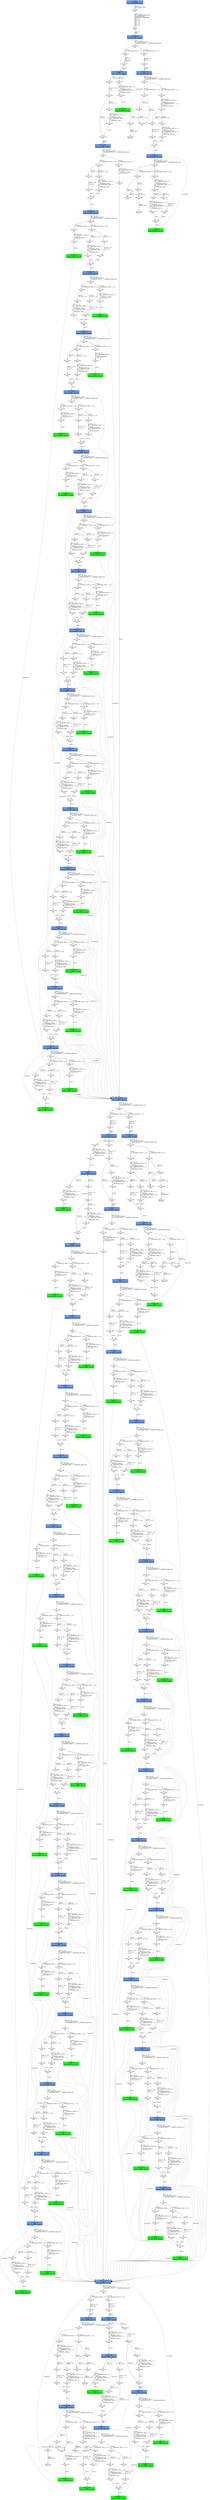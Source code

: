 digraph ARG {
node [style="filled" shape="box" color="white"]
0 [fillcolor="cornflowerblue" label="0 @ N1\nmain entry\nAbstractionState: ABS0: true\n" id="0"]
62 [label="62 @ N86\nmain\n" id="62"]
63 [label="63 @ N9\nmain\n" id="63"]
14511 [fillcolor="cornflowerblue" label="14511 @ N10\nmain\nAbstractionState: ABS1915\n" id="14511"]
14512 [label="14512 @ N14\nmain\n" id="14512"]
14514 [label="14514 @ N11\nmain\n" id="14514"]
14515 [label="14515 @ N17\nmain\n" id="14515"]
14517 [fillcolor="cornflowerblue" label="14517 @ N18\nmain\nAbstractionState: ABS1916\n" id="14517"]
14519 [label="14519 @ N20\nmain\n" id="14519"]
14520 [label="14520 @ N28\nmain\n" id="14520"]
14525 [label="14525 @ N29\nmain\n" id="14525"]
14527 [fillcolor="cornflowerblue" label="14527 @ N37\nmain\nAbstractionState: ABS1917\n" id="14527"]
14528 [label="14528 @ N41\nmain\n" id="14528"]
14530 [label="14530 @ N38\nmain\n" id="14530"]
14532 [label="14532 @ N44\nmain\n" id="14532"]
14533 [label="14533 @ N52\nmain\n" id="14533"]
14537 [label="14537 @ N42\nmain\n" id="14537"]
14539 [fillcolor="cornflowerblue" label="14539 @ N37\nmain\nAbstractionState: ABS1918\n" id="14539"]
14540 [label="14540 @ N41\nmain\n" id="14540"]
14542 [label="14542 @ N38\nmain\n" id="14542"]
14544 [label="14544 @ N44\nmain\n" id="14544"]
14545 [label="14545 @ N52\nmain\n" id="14545"]
14549 [label="14549 @ N42\nmain\n" id="14549"]
14551 [fillcolor="cornflowerblue" label="14551 @ N37\nmain\nAbstractionState: ABS1919\n" id="14551"]
14552 [label="14552 @ N41\nmain\n" id="14552"]
14554 [label="14554 @ N38\nmain\n" id="14554"]
14556 [label="14556 @ N44\nmain\n" id="14556"]
14557 [label="14557 @ N52\nmain\n" id="14557"]
14561 [label="14561 @ N42\nmain\n" id="14561"]
14563 [fillcolor="cornflowerblue" label="14563 @ N37\nmain\nAbstractionState: ABS1920\n" id="14563"]
14564 [label="14564 @ N41\nmain\n" id="14564"]
14566 [label="14566 @ N38\nmain\n" id="14566"]
14568 [label="14568 @ N44\nmain\n" id="14568"]
14569 [label="14569 @ N52\nmain\n" id="14569"]
14573 [label="14573 @ N42\nmain\n" id="14573"]
14575 [fillcolor="cornflowerblue" label="14575 @ N37\nmain\nAbstractionState: ABS1921\n" id="14575"]
14576 [label="14576 @ N41\nmain\n" id="14576"]
14578 [label="14578 @ N38\nmain\n" id="14578"]
14580 [label="14580 @ N44\nmain\n" id="14580"]
14581 [label="14581 @ N52\nmain\n" id="14581"]
14585 [label="14585 @ N42\nmain\n" id="14585"]
14587 [fillcolor="cornflowerblue" label="14587 @ N37\nmain\nAbstractionState: ABS1922\n" id="14587"]
14588 [label="14588 @ N41\nmain\n" id="14588"]
14590 [label="14590 @ N38\nmain\n" id="14590"]
14592 [label="14592 @ N44\nmain\n" id="14592"]
14593 [label="14593 @ N52\nmain\n" id="14593"]
14597 [label="14597 @ N42\nmain\n" id="14597"]
14599 [fillcolor="cornflowerblue" label="14599 @ N37\nmain\nAbstractionState: ABS1923\n" id="14599"]
14600 [label="14600 @ N41\nmain\n" id="14600"]
14602 [label="14602 @ N38\nmain\n" id="14602"]
14604 [label="14604 @ N44\nmain\n" id="14604"]
14605 [label="14605 @ N52\nmain\n" id="14605"]
14609 [label="14609 @ N42\nmain\n" id="14609"]
14611 [fillcolor="cornflowerblue" label="14611 @ N37\nmain\nAbstractionState: ABS1924\n" id="14611"]
14612 [label="14612 @ N41\nmain\n" id="14612"]
14614 [label="14614 @ N38\nmain\n" id="14614"]
14616 [label="14616 @ N44\nmain\n" id="14616"]
14617 [label="14617 @ N52\nmain\n" id="14617"]
14621 [label="14621 @ N42\nmain\n" id="14621"]
14623 [fillcolor="cornflowerblue" label="14623 @ N37\nmain\nAbstractionState: ABS1925\n" id="14623"]
14624 [label="14624 @ N41\nmain\n" id="14624"]
14626 [label="14626 @ N38\nmain\n" id="14626"]
14628 [label="14628 @ N44\nmain\n" id="14628"]
14629 [label="14629 @ N52\nmain\n" id="14629"]
14633 [label="14633 @ N42\nmain\n" id="14633"]
14635 [fillcolor="cornflowerblue" label="14635 @ N37\nmain\nAbstractionState: ABS1926\n" id="14635"]
14636 [label="14636 @ N41\nmain\n" id="14636"]
14638 [label="14638 @ N38\nmain\n" id="14638"]
14640 [label="14640 @ N44\nmain\n" id="14640"]
14641 [label="14641 @ N52\nmain\n" id="14641"]
14645 [label="14645 @ N42\nmain\n" id="14645"]
14647 [fillcolor="cornflowerblue" label="14647 @ N37\nmain\nAbstractionState: ABS1927\n" id="14647"]
14648 [label="14648 @ N41\nmain\n" id="14648"]
14650 [label="14650 @ N38\nmain\n" id="14650"]
14652 [label="14652 @ N44\nmain\n" id="14652"]
14653 [label="14653 @ N52\nmain\n" id="14653"]
14657 [label="14657 @ N42\nmain\n" id="14657"]
14659 [fillcolor="cornflowerblue" label="14659 @ N37\nmain\nAbstractionState: ABS1928\n" id="14659"]
14660 [label="14660 @ N41\nmain\n" id="14660"]
14662 [label="14662 @ N38\nmain\n" id="14662"]
14664 [label="14664 @ N44\nmain\n" id="14664"]
14665 [label="14665 @ N52\nmain\n" id="14665"]
14669 [label="14669 @ N42\nmain\n" id="14669"]
14671 [fillcolor="cornflowerblue" label="14671 @ N37\nmain\nAbstractionState: ABS1929\n" id="14671"]
14672 [label="14672 @ N41\nmain\n" id="14672"]
14674 [label="14674 @ N38\nmain\n" id="14674"]
14676 [label="14676 @ N44\nmain\n" id="14676"]
14677 [label="14677 @ N52\nmain\n" id="14677"]
14681 [label="14681 @ N42\nmain\n" id="14681"]
14683 [fillcolor="cornflowerblue" label="14683 @ N37\nmain\nAbstractionState: ABS1930\n" id="14683"]
14684 [label="14684 @ N41\nmain\n" id="14684"]
14686 [label="14686 @ N38\nmain\n" id="14686"]
14688 [label="14688 @ N44\nmain\n" id="14688"]
14689 [label="14689 @ N52\nmain\n" id="14689"]
14693 [label="14693 @ N42\nmain\n" id="14693"]
14695 [fillcolor="cornflowerblue" label="14695 @ N37\nmain\nAbstractionState: ABS1931\n" id="14695"]
14696 [label="14696 @ N41\nmain\n" id="14696"]
14698 [label="14698 @ N38\nmain\n" id="14698"]
14700 [label="14700 @ N44\nmain\n" id="14700"]
14701 [label="14701 @ N52\nmain\n" id="14701"]
14705 [label="14705 @ N42\nmain\n" id="14705"]
14707 [fillcolor="cornflowerblue" label="14707 @ N37\nmain\nAbstractionState: ABS1932\n" id="14707"]
14708 [label="14708 @ N41\nmain\n" id="14708"]
14710 [label="14710 @ N38\nmain\n" id="14710"]
14712 [label="14712 @ N44\nmain\n" id="14712"]
14713 [label="14713 @ N52\nmain\n" id="14713"]
14717 [label="14717 @ N42\nmain\n" id="14717"]
14719 [fillcolor="green" label="14719 @ N37\nmain\nAbstractionState: ABS1933\n" id="14719"]
14711 [label="14711 @ N43\nmain\n" id="14711"]
14715 [label="14715 @ N46\nmain\n" id="14715"]
14709 [label="14709 @ N39\nmain\n" id="14709"]
14735 [label="14735 @ N56\nmain\n" id="14735"]
14978 [fillcolor="green" label="14978 @ N10\nmain\nAbstractionState: ABS1966\n" id="14978"]
14699 [label="14699 @ N43\nmain\n" id="14699"]
14703 [label="14703 @ N46\nmain\n" id="14703"]
14697 [label="14697 @ N39\nmain\n" id="14697"]
14734 [label="14734 @ N56\nmain\n" id="14734"]
14976 [fillcolor="green" label="14976 @ N10\nmain\nAbstractionState: ABS1965\n" id="14976"]
14687 [label="14687 @ N43\nmain\n" id="14687"]
14691 [label="14691 @ N46\nmain\n" id="14691"]
14685 [label="14685 @ N39\nmain\n" id="14685"]
14733 [label="14733 @ N56\nmain\n" id="14733"]
14974 [fillcolor="green" label="14974 @ N10\nmain\nAbstractionState: ABS1964\n" id="14974"]
14675 [label="14675 @ N43\nmain\n" id="14675"]
14679 [label="14679 @ N46\nmain\n" id="14679"]
14673 [label="14673 @ N39\nmain\n" id="14673"]
14732 [label="14732 @ N56\nmain\n" id="14732"]
14972 [fillcolor="green" label="14972 @ N10\nmain\nAbstractionState: ABS1963\n" id="14972"]
14663 [label="14663 @ N43\nmain\n" id="14663"]
14667 [label="14667 @ N46\nmain\n" id="14667"]
14661 [label="14661 @ N39\nmain\n" id="14661"]
14731 [label="14731 @ N56\nmain\n" id="14731"]
14970 [fillcolor="green" label="14970 @ N10\nmain\nAbstractionState: ABS1962\n" id="14970"]
14651 [label="14651 @ N43\nmain\n" id="14651"]
14655 [label="14655 @ N46\nmain\n" id="14655"]
14649 [label="14649 @ N39\nmain\n" id="14649"]
14730 [label="14730 @ N56\nmain\n" id="14730"]
14968 [fillcolor="green" label="14968 @ N10\nmain\nAbstractionState: ABS1961\n" id="14968"]
14639 [label="14639 @ N43\nmain\n" id="14639"]
14643 [label="14643 @ N46\nmain\n" id="14643"]
14637 [label="14637 @ N39\nmain\n" id="14637"]
14729 [label="14729 @ N56\nmain\n" id="14729"]
14966 [fillcolor="green" label="14966 @ N10\nmain\nAbstractionState: ABS1960\n" id="14966"]
14627 [label="14627 @ N43\nmain\n" id="14627"]
14631 [label="14631 @ N46\nmain\n" id="14631"]
14625 [label="14625 @ N39\nmain\n" id="14625"]
14728 [label="14728 @ N56\nmain\n" id="14728"]
14964 [fillcolor="green" label="14964 @ N10\nmain\nAbstractionState: ABS1959\n" id="14964"]
14615 [label="14615 @ N43\nmain\n" id="14615"]
14619 [label="14619 @ N46\nmain\n" id="14619"]
14613 [label="14613 @ N39\nmain\n" id="14613"]
14727 [label="14727 @ N56\nmain\n" id="14727"]
14962 [fillcolor="green" label="14962 @ N10\nmain\nAbstractionState: ABS1958\n" id="14962"]
14603 [label="14603 @ N43\nmain\n" id="14603"]
14607 [label="14607 @ N46\nmain\n" id="14607"]
14601 [label="14601 @ N39\nmain\n" id="14601"]
14726 [label="14726 @ N56\nmain\n" id="14726"]
14960 [fillcolor="green" label="14960 @ N10\nmain\nAbstractionState: ABS1957\n" id="14960"]
14591 [label="14591 @ N43\nmain\n" id="14591"]
14595 [label="14595 @ N46\nmain\n" id="14595"]
14589 [label="14589 @ N39\nmain\n" id="14589"]
14725 [label="14725 @ N56\nmain\n" id="14725"]
14958 [fillcolor="green" label="14958 @ N10\nmain\nAbstractionState: ABS1956\n" id="14958"]
14579 [label="14579 @ N43\nmain\n" id="14579"]
14583 [label="14583 @ N46\nmain\n" id="14583"]
14577 [label="14577 @ N39\nmain\n" id="14577"]
14724 [label="14724 @ N56\nmain\n" id="14724"]
14956 [fillcolor="green" label="14956 @ N10\nmain\nAbstractionState: ABS1955\n" id="14956"]
14567 [label="14567 @ N43\nmain\n" id="14567"]
14571 [label="14571 @ N46\nmain\n" id="14571"]
14565 [label="14565 @ N39\nmain\n" id="14565"]
14723 [label="14723 @ N56\nmain\n" id="14723"]
14954 [fillcolor="green" label="14954 @ N10\nmain\nAbstractionState: ABS1954\n" id="14954"]
14555 [label="14555 @ N43\nmain\n" id="14555"]
14559 [label="14559 @ N46\nmain\n" id="14559"]
14553 [label="14553 @ N39\nmain\n" id="14553"]
14722 [label="14722 @ N56\nmain\n" id="14722"]
14952 [fillcolor="green" label="14952 @ N10\nmain\nAbstractionState: ABS1953\n" id="14952"]
14543 [label="14543 @ N43\nmain\n" id="14543"]
14547 [label="14547 @ N46\nmain\n" id="14547"]
14541 [label="14541 @ N39\nmain\n" id="14541"]
14721 [label="14721 @ N56\nmain\n" id="14721"]
14950 [fillcolor="green" label="14950 @ N10\nmain\nAbstractionState: ABS1952\n" id="14950"]
14531 [label="14531 @ N43\nmain\n" id="14531"]
14535 [label="14535 @ N46\nmain\n" id="14535"]
14529 [label="14529 @ N39\nmain\n" id="14529"]
14720 [label="14720 @ N56\nmain\n" id="14720"]
14737 [fillcolor="cornflowerblue" label="14737 @ N10\nmain\nAbstractionState: ABS1934\n" id="14737"]
14738 [label="14738 @ N14\nmain\n" id="14738"]
14740 [label="14740 @ N11\nmain\n" id="14740"]
14741 [label="14741 @ N17\nmain\n" id="14741"]
14743 [fillcolor="cornflowerblue" label="14743 @ N18\nmain\nAbstractionState: ABS1935\n" id="14743"]
14745 [label="14745 @ N20\nmain\n" id="14745"]
14746 [label="14746 @ N28\nmain\n" id="14746"]
14751 [label="14751 @ N29\nmain\n" id="14751"]
14753 [fillcolor="cornflowerblue" label="14753 @ N37\nmain\nAbstractionState: ABS1936\n" id="14753"]
14754 [label="14754 @ N41\nmain\n" id="14754"]
14756 [label="14756 @ N38\nmain\n" id="14756"]
14758 [label="14758 @ N44\nmain\n" id="14758"]
14759 [label="14759 @ N52\nmain\n" id="14759"]
14763 [label="14763 @ N42\nmain\n" id="14763"]
14765 [fillcolor="cornflowerblue" label="14765 @ N37\nmain\nAbstractionState: ABS1937\n" id="14765"]
14766 [label="14766 @ N41\nmain\n" id="14766"]
14768 [label="14768 @ N38\nmain\n" id="14768"]
14770 [label="14770 @ N44\nmain\n" id="14770"]
14771 [label="14771 @ N52\nmain\n" id="14771"]
14775 [label="14775 @ N42\nmain\n" id="14775"]
14777 [fillcolor="cornflowerblue" label="14777 @ N37\nmain\nAbstractionState: ABS1938\n" id="14777"]
14778 [label="14778 @ N41\nmain\n" id="14778"]
14780 [label="14780 @ N38\nmain\n" id="14780"]
14782 [label="14782 @ N44\nmain\n" id="14782"]
14783 [label="14783 @ N52\nmain\n" id="14783"]
14787 [label="14787 @ N42\nmain\n" id="14787"]
14789 [fillcolor="cornflowerblue" label="14789 @ N37\nmain\nAbstractionState: ABS1939\n" id="14789"]
14790 [label="14790 @ N41\nmain\n" id="14790"]
14792 [label="14792 @ N38\nmain\n" id="14792"]
14794 [label="14794 @ N44\nmain\n" id="14794"]
14795 [label="14795 @ N52\nmain\n" id="14795"]
14799 [label="14799 @ N42\nmain\n" id="14799"]
14801 [fillcolor="cornflowerblue" label="14801 @ N37\nmain\nAbstractionState: ABS1940\n" id="14801"]
14802 [label="14802 @ N41\nmain\n" id="14802"]
14804 [label="14804 @ N38\nmain\n" id="14804"]
14806 [label="14806 @ N44\nmain\n" id="14806"]
14807 [label="14807 @ N52\nmain\n" id="14807"]
14811 [label="14811 @ N42\nmain\n" id="14811"]
14813 [fillcolor="cornflowerblue" label="14813 @ N37\nmain\nAbstractionState: ABS1941\n" id="14813"]
14814 [label="14814 @ N41\nmain\n" id="14814"]
14816 [label="14816 @ N38\nmain\n" id="14816"]
14818 [label="14818 @ N44\nmain\n" id="14818"]
14819 [label="14819 @ N52\nmain\n" id="14819"]
14823 [label="14823 @ N42\nmain\n" id="14823"]
14825 [fillcolor="cornflowerblue" label="14825 @ N37\nmain\nAbstractionState: ABS1942\n" id="14825"]
14826 [label="14826 @ N41\nmain\n" id="14826"]
14828 [label="14828 @ N38\nmain\n" id="14828"]
14830 [label="14830 @ N44\nmain\n" id="14830"]
14831 [label="14831 @ N52\nmain\n" id="14831"]
14835 [label="14835 @ N42\nmain\n" id="14835"]
14837 [fillcolor="cornflowerblue" label="14837 @ N37\nmain\nAbstractionState: ABS1943\n" id="14837"]
14838 [label="14838 @ N41\nmain\n" id="14838"]
14840 [label="14840 @ N38\nmain\n" id="14840"]
14842 [label="14842 @ N44\nmain\n" id="14842"]
14843 [label="14843 @ N52\nmain\n" id="14843"]
14847 [label="14847 @ N42\nmain\n" id="14847"]
14849 [fillcolor="cornflowerblue" label="14849 @ N37\nmain\nAbstractionState: ABS1944\n" id="14849"]
14850 [label="14850 @ N41\nmain\n" id="14850"]
14852 [label="14852 @ N38\nmain\n" id="14852"]
14854 [label="14854 @ N44\nmain\n" id="14854"]
14855 [label="14855 @ N52\nmain\n" id="14855"]
14859 [label="14859 @ N42\nmain\n" id="14859"]
14861 [fillcolor="cornflowerblue" label="14861 @ N37\nmain\nAbstractionState: ABS1945\n" id="14861"]
14862 [label="14862 @ N41\nmain\n" id="14862"]
14864 [label="14864 @ N38\nmain\n" id="14864"]
14866 [label="14866 @ N44\nmain\n" id="14866"]
14867 [label="14867 @ N52\nmain\n" id="14867"]
14871 [label="14871 @ N42\nmain\n" id="14871"]
14873 [fillcolor="cornflowerblue" label="14873 @ N37\nmain\nAbstractionState: ABS1946\n" id="14873"]
14874 [label="14874 @ N41\nmain\n" id="14874"]
14876 [label="14876 @ N38\nmain\n" id="14876"]
14878 [label="14878 @ N44\nmain\n" id="14878"]
14879 [label="14879 @ N52\nmain\n" id="14879"]
14883 [label="14883 @ N42\nmain\n" id="14883"]
14885 [fillcolor="cornflowerblue" label="14885 @ N37\nmain\nAbstractionState: ABS1947\n" id="14885"]
14886 [label="14886 @ N41\nmain\n" id="14886"]
14888 [label="14888 @ N38\nmain\n" id="14888"]
14890 [label="14890 @ N44\nmain\n" id="14890"]
14891 [label="14891 @ N52\nmain\n" id="14891"]
14895 [label="14895 @ N42\nmain\n" id="14895"]
14897 [fillcolor="cornflowerblue" label="14897 @ N37\nmain\nAbstractionState: ABS1948\n" id="14897"]
14898 [label="14898 @ N41\nmain\n" id="14898"]
14900 [label="14900 @ N38\nmain\n" id="14900"]
14902 [label="14902 @ N44\nmain\n" id="14902"]
14903 [label="14903 @ N52\nmain\n" id="14903"]
14907 [label="14907 @ N42\nmain\n" id="14907"]
14909 [fillcolor="cornflowerblue" label="14909 @ N37\nmain\nAbstractionState: ABS1949\n" id="14909"]
14910 [label="14910 @ N41\nmain\n" id="14910"]
14912 [label="14912 @ N38\nmain\n" id="14912"]
14914 [label="14914 @ N44\nmain\n" id="14914"]
14915 [label="14915 @ N52\nmain\n" id="14915"]
14919 [label="14919 @ N42\nmain\n" id="14919"]
14921 [fillcolor="cornflowerblue" label="14921 @ N37\nmain\nAbstractionState: ABS1950\n" id="14921"]
14922 [label="14922 @ N41\nmain\n" id="14922"]
14924 [label="14924 @ N38\nmain\n" id="14924"]
14926 [label="14926 @ N44\nmain\n" id="14926"]
14927 [label="14927 @ N52\nmain\n" id="14927"]
14931 [label="14931 @ N42\nmain\n" id="14931"]
14933 [fillcolor="green" label="14933 @ N37\nmain\nAbstractionState: ABS1951\n" id="14933"]
14925 [label="14925 @ N43\nmain\n" id="14925"]
14929 [label="14929 @ N46\nmain\n" id="14929"]
14923 [label="14923 @ N39\nmain\n" id="14923"]
14948 [label="14948 @ N56\nmain\n" id="14948"]
15037 [fillcolor="green" label="15037 @ N10\nmain\nAbstractionState: ABS1984\n" id="15037"]
14913 [label="14913 @ N43\nmain\n" id="14913"]
14917 [label="14917 @ N46\nmain\n" id="14917"]
14911 [label="14911 @ N39\nmain\n" id="14911"]
14947 [label="14947 @ N56\nmain\n" id="14947"]
15035 [fillcolor="green" label="15035 @ N10\nmain\nAbstractionState: ABS1983\n" id="15035"]
14901 [label="14901 @ N43\nmain\n" id="14901"]
14905 [label="14905 @ N46\nmain\n" id="14905"]
14899 [label="14899 @ N39\nmain\n" id="14899"]
14946 [label="14946 @ N56\nmain\n" id="14946"]
15033 [fillcolor="green" label="15033 @ N10\nmain\nAbstractionState: ABS1982\n" id="15033"]
14889 [label="14889 @ N43\nmain\n" id="14889"]
14893 [label="14893 @ N46\nmain\n" id="14893"]
14887 [label="14887 @ N39\nmain\n" id="14887"]
14945 [label="14945 @ N56\nmain\n" id="14945"]
15031 [fillcolor="green" label="15031 @ N10\nmain\nAbstractionState: ABS1981\n" id="15031"]
14877 [label="14877 @ N43\nmain\n" id="14877"]
14881 [label="14881 @ N46\nmain\n" id="14881"]
14875 [label="14875 @ N39\nmain\n" id="14875"]
14944 [label="14944 @ N56\nmain\n" id="14944"]
15029 [fillcolor="green" label="15029 @ N10\nmain\nAbstractionState: ABS1980\n" id="15029"]
14865 [label="14865 @ N43\nmain\n" id="14865"]
14869 [label="14869 @ N46\nmain\n" id="14869"]
14863 [label="14863 @ N39\nmain\n" id="14863"]
14943 [label="14943 @ N56\nmain\n" id="14943"]
15027 [fillcolor="green" label="15027 @ N10\nmain\nAbstractionState: ABS1979\n" id="15027"]
14853 [label="14853 @ N43\nmain\n" id="14853"]
14857 [label="14857 @ N46\nmain\n" id="14857"]
14851 [label="14851 @ N39\nmain\n" id="14851"]
14942 [label="14942 @ N56\nmain\n" id="14942"]
15025 [fillcolor="green" label="15025 @ N10\nmain\nAbstractionState: ABS1978\n" id="15025"]
14841 [label="14841 @ N43\nmain\n" id="14841"]
14845 [label="14845 @ N46\nmain\n" id="14845"]
14839 [label="14839 @ N39\nmain\n" id="14839"]
14941 [label="14941 @ N56\nmain\n" id="14941"]
15023 [fillcolor="green" label="15023 @ N10\nmain\nAbstractionState: ABS1977\n" id="15023"]
14829 [label="14829 @ N43\nmain\n" id="14829"]
14833 [label="14833 @ N46\nmain\n" id="14833"]
14827 [label="14827 @ N39\nmain\n" id="14827"]
14940 [label="14940 @ N56\nmain\n" id="14940"]
15021 [fillcolor="green" label="15021 @ N10\nmain\nAbstractionState: ABS1976\n" id="15021"]
14817 [label="14817 @ N43\nmain\n" id="14817"]
14821 [label="14821 @ N46\nmain\n" id="14821"]
14815 [label="14815 @ N39\nmain\n" id="14815"]
14939 [label="14939 @ N56\nmain\n" id="14939"]
15019 [fillcolor="green" label="15019 @ N10\nmain\nAbstractionState: ABS1975\n" id="15019"]
14805 [label="14805 @ N43\nmain\n" id="14805"]
14809 [label="14809 @ N46\nmain\n" id="14809"]
14803 [label="14803 @ N39\nmain\n" id="14803"]
14938 [label="14938 @ N56\nmain\n" id="14938"]
15017 [fillcolor="green" label="15017 @ N10\nmain\nAbstractionState: ABS1974\n" id="15017"]
14793 [label="14793 @ N43\nmain\n" id="14793"]
14797 [label="14797 @ N46\nmain\n" id="14797"]
14791 [label="14791 @ N39\nmain\n" id="14791"]
14937 [label="14937 @ N56\nmain\n" id="14937"]
15015 [fillcolor="green" label="15015 @ N10\nmain\nAbstractionState: ABS1973\n" id="15015"]
14781 [label="14781 @ N43\nmain\n" id="14781"]
14785 [label="14785 @ N46\nmain\n" id="14785"]
14779 [label="14779 @ N39\nmain\n" id="14779"]
14936 [label="14936 @ N56\nmain\n" id="14936"]
15013 [fillcolor="green" label="15013 @ N10\nmain\nAbstractionState: ABS1972\n" id="15013"]
14769 [label="14769 @ N43\nmain\n" id="14769"]
14773 [label="14773 @ N46\nmain\n" id="14773"]
14767 [label="14767 @ N39\nmain\n" id="14767"]
14935 [label="14935 @ N56\nmain\n" id="14935"]
15011 [fillcolor="green" label="15011 @ N10\nmain\nAbstractionState: ABS1971\n" id="15011"]
14757 [label="14757 @ N43\nmain\n" id="14757"]
14761 [label="14761 @ N46\nmain\n" id="14761"]
14755 [label="14755 @ N39\nmain\n" id="14755"]
14934 [label="14934 @ N56\nmain\n" id="14934"]
14980 [fillcolor="cornflowerblue" label="14980 @ N10\nmain\nAbstractionState: ABS1967\n" id="14980"]
14981 [label="14981 @ N14\nmain\n" id="14981"]
14983 [label="14983 @ N11\nmain\n" id="14983"]
14984 [label="14984 @ N17\nmain\n" id="14984"]
14986 [fillcolor="cornflowerblue" label="14986 @ N18\nmain\nAbstractionState: ABS1968\n" id="14986"]
14988 [label="14988 @ N20\nmain\n" id="14988"]
14989 [label="14989 @ N28\nmain\n" id="14989"]
14994 [label="14994 @ N29\nmain\n" id="14994"]
14996 [fillcolor="cornflowerblue" label="14996 @ N37\nmain\nAbstractionState: ABS1969\n" id="14996"]
14997 [label="14997 @ N41\nmain\n" id="14997"]
14999 [label="14999 @ N38\nmain\n" id="14999"]
15001 [label="15001 @ N44\nmain\n" id="15001"]
15002 [label="15002 @ N52\nmain\n" id="15002"]
15006 [label="15006 @ N42\nmain\n" id="15006"]
15008 [fillcolor="green" label="15008 @ N37\nmain\nAbstractionState: ABS1970\n" id="15008"]
15000 [label="15000 @ N43\nmain\n" id="15000"]
15004 [label="15004 @ N46\nmain\n" id="15004"]
14998 [label="14998 @ N39\nmain\n" id="14998"]
15009 [label="15009 @ N56\nmain\n" id="15009"]
15039 [fillcolor="green" label="15039 @ N10\nmain\nAbstractionState: ABS1985\n" id="15039"]
14990 [label="14990 @ N30\nmain\n" id="14990"]
14992 [label="14992 @ N36\nmain\n" id="14992"]
14987 [label="14987 @ N19\nmain\n" id="14987"]
15042 [label="15042 @ N26\nmain\n" id="15042"]
15284 [fillcolor="cornflowerblue" label="15284 @ N18\nmain\nAbstractionState: ABS2019\n" id="15284"]
15286 [label="15286 @ N20\nmain\n" id="15286"]
15287 [label="15287 @ N28\nmain\n" id="15287"]
15292 [label="15292 @ N29\nmain\n" id="15292"]
15294 [fillcolor="cornflowerblue" label="15294 @ N37\nmain\nAbstractionState: ABS2020\n" id="15294"]
15295 [label="15295 @ N41\nmain\n" id="15295"]
15297 [label="15297 @ N38\nmain\n" id="15297"]
15299 [label="15299 @ N44\nmain\n" id="15299"]
15300 [label="15300 @ N52\nmain\n" id="15300"]
15304 [label="15304 @ N42\nmain\n" id="15304"]
15306 [fillcolor="green" label="15306 @ N37\nmain\nAbstractionState: ABS2021\n" id="15306"]
15298 [label="15298 @ N43\nmain\n" id="15298"]
15302 [label="15302 @ N46\nmain\n" id="15302"]
15296 [label="15296 @ N39\nmain\n" id="15296"]
15307 [label="15307 @ N56\nmain\n" id="15307"]
15309 [fillcolor="green" label="15309 @ N10\nmain\nAbstractionState: ABS2022\n" id="15309"]
15288 [label="15288 @ N30\nmain\n" id="15288"]
15290 [label="15290 @ N36\nmain\n" id="15290"]
15285 [label="15285 @ N19\nmain\n" id="15285"]
15310 [label="15310 @ N26\nmain\n" id="15310"]
15314 [fillcolor="green" label="15314 @ N18\nmain\nAbstractionState: ABS2024\n" id="15314"]
14982 [label="14982 @ N12\nmain\n" id="14982"]
15317 [label="15317 @ N58\nmain\n" id="15317"]
15323 [fillcolor="cornflowerblue" label="15323 @ N59\nmain\nAbstractionState: ABS2027\n" id="15323"]
15326 [label="15326 @ N63\nmain\n" id="15326"]
15332 [label="15332 @ N60\nmain\n" id="15332"]
15335 [label="15335 @ N69\nmain\n" id="15335"]
15341 [label="15341 @ N71\nmain\n" id="15341"]
15344 [label="15344 @ N78\nmain\n" id="15344"]
15356 [label="15356 @ N70\nmain\n" id="15356"]
15384 [fillcolor="cornflowerblue" label="15384 @ N59\nmain\nAbstractionState: ABS2030\n" id="15384"]
15385 [label="15385 @ N63\nmain\n" id="15385"]
15387 [label="15387 @ N60\nmain\n" id="15387"]
15388 [label="15388 @ N69\nmain\n" id="15388"]
15390 [label="15390 @ N71\nmain\n" id="15390"]
15391 [label="15391 @ N78\nmain\n" id="15391"]
15395 [label="15395 @ N70\nmain\n" id="15395"]
15401 [fillcolor="green" label="15401 @ N59\nmain\nAbstractionState: ABS2033\n" id="15401"]
15389 [label="15389 @ N72\nmain\n" id="15389"]
15393 [label="15393 @ N80\nmain\n" id="15393"]
15386 [label="15386 @ N61\nmain\n" id="15386"]
15431 [label="15431 @ N82\nmain\n" id="15431"]
15412 [label="15412 @ N83\nmain\n" id="15412"]
15429 [label="15429 @ N81\nmain\n" id="15429"]
15443 [label="15443 @ N0\nmain exit\n" id="15443"]
15340 [label="15340 @ N72\nmain\n" id="15340"]
15350 [label="15350 @ N80\nmain\n" id="15350"]
15331 [label="15331 @ N61\nmain\n" id="15331"]
15422 [label="15422 @ N82\nmain\n" id="15422"]
15406 [label="15406 @ N83\nmain\n" id="15406"]
15420 [label="15420 @ N81\nmain\n" id="15420"]
15440 [label="15440 @ N0\nmain exit\n" id="15440"]
14747 [label="14747 @ N30\nmain\n" id="14747"]
14749 [label="14749 @ N36\nmain\n" id="14749"]
14744 [label="14744 @ N19\nmain\n" id="14744"]
15041 [label="15041 @ N26\nmain\n" id="15041"]
15046 [fillcolor="cornflowerblue" label="15046 @ N18\nmain\nAbstractionState: ABS1987\n" id="15046"]
15048 [label="15048 @ N20\nmain\n" id="15048"]
15049 [label="15049 @ N28\nmain\n" id="15049"]
15054 [label="15054 @ N29\nmain\n" id="15054"]
15056 [fillcolor="cornflowerblue" label="15056 @ N37\nmain\nAbstractionState: ABS1988\n" id="15056"]
15057 [label="15057 @ N41\nmain\n" id="15057"]
15059 [label="15059 @ N38\nmain\n" id="15059"]
15061 [label="15061 @ N44\nmain\n" id="15061"]
15062 [label="15062 @ N52\nmain\n" id="15062"]
15066 [label="15066 @ N42\nmain\n" id="15066"]
15068 [fillcolor="cornflowerblue" label="15068 @ N37\nmain\nAbstractionState: ABS1989\n" id="15068"]
15069 [label="15069 @ N41\nmain\n" id="15069"]
15071 [label="15071 @ N38\nmain\n" id="15071"]
15073 [label="15073 @ N44\nmain\n" id="15073"]
15074 [label="15074 @ N52\nmain\n" id="15074"]
15078 [label="15078 @ N42\nmain\n" id="15078"]
15080 [fillcolor="cornflowerblue" label="15080 @ N37\nmain\nAbstractionState: ABS1990\n" id="15080"]
15081 [label="15081 @ N41\nmain\n" id="15081"]
15083 [label="15083 @ N38\nmain\n" id="15083"]
15085 [label="15085 @ N44\nmain\n" id="15085"]
15086 [label="15086 @ N52\nmain\n" id="15086"]
15090 [label="15090 @ N42\nmain\n" id="15090"]
15092 [fillcolor="cornflowerblue" label="15092 @ N37\nmain\nAbstractionState: ABS1991\n" id="15092"]
15093 [label="15093 @ N41\nmain\n" id="15093"]
15095 [label="15095 @ N38\nmain\n" id="15095"]
15097 [label="15097 @ N44\nmain\n" id="15097"]
15098 [label="15098 @ N52\nmain\n" id="15098"]
15102 [label="15102 @ N42\nmain\n" id="15102"]
15104 [fillcolor="cornflowerblue" label="15104 @ N37\nmain\nAbstractionState: ABS1992\n" id="15104"]
15105 [label="15105 @ N41\nmain\n" id="15105"]
15107 [label="15107 @ N38\nmain\n" id="15107"]
15109 [label="15109 @ N44\nmain\n" id="15109"]
15110 [label="15110 @ N52\nmain\n" id="15110"]
15114 [label="15114 @ N42\nmain\n" id="15114"]
15116 [fillcolor="cornflowerblue" label="15116 @ N37\nmain\nAbstractionState: ABS1993\n" id="15116"]
15117 [label="15117 @ N41\nmain\n" id="15117"]
15119 [label="15119 @ N38\nmain\n" id="15119"]
15121 [label="15121 @ N44\nmain\n" id="15121"]
15122 [label="15122 @ N52\nmain\n" id="15122"]
15126 [label="15126 @ N42\nmain\n" id="15126"]
15128 [fillcolor="cornflowerblue" label="15128 @ N37\nmain\nAbstractionState: ABS1994\n" id="15128"]
15129 [label="15129 @ N41\nmain\n" id="15129"]
15131 [label="15131 @ N38\nmain\n" id="15131"]
15133 [label="15133 @ N44\nmain\n" id="15133"]
15134 [label="15134 @ N52\nmain\n" id="15134"]
15138 [label="15138 @ N42\nmain\n" id="15138"]
15140 [fillcolor="cornflowerblue" label="15140 @ N37\nmain\nAbstractionState: ABS1995\n" id="15140"]
15141 [label="15141 @ N41\nmain\n" id="15141"]
15143 [label="15143 @ N38\nmain\n" id="15143"]
15145 [label="15145 @ N44\nmain\n" id="15145"]
15146 [label="15146 @ N52\nmain\n" id="15146"]
15150 [label="15150 @ N42\nmain\n" id="15150"]
15152 [fillcolor="cornflowerblue" label="15152 @ N37\nmain\nAbstractionState: ABS1996\n" id="15152"]
15153 [label="15153 @ N41\nmain\n" id="15153"]
15155 [label="15155 @ N38\nmain\n" id="15155"]
15157 [label="15157 @ N44\nmain\n" id="15157"]
15158 [label="15158 @ N52\nmain\n" id="15158"]
15162 [label="15162 @ N42\nmain\n" id="15162"]
15164 [fillcolor="cornflowerblue" label="15164 @ N37\nmain\nAbstractionState: ABS1997\n" id="15164"]
15165 [label="15165 @ N41\nmain\n" id="15165"]
15167 [label="15167 @ N38\nmain\n" id="15167"]
15169 [label="15169 @ N44\nmain\n" id="15169"]
15170 [label="15170 @ N52\nmain\n" id="15170"]
15174 [label="15174 @ N42\nmain\n" id="15174"]
15176 [fillcolor="cornflowerblue" label="15176 @ N37\nmain\nAbstractionState: ABS1998\n" id="15176"]
15177 [label="15177 @ N41\nmain\n" id="15177"]
15179 [label="15179 @ N38\nmain\n" id="15179"]
15181 [label="15181 @ N44\nmain\n" id="15181"]
15182 [label="15182 @ N52\nmain\n" id="15182"]
15186 [label="15186 @ N42\nmain\n" id="15186"]
15188 [fillcolor="cornflowerblue" label="15188 @ N37\nmain\nAbstractionState: ABS1999\n" id="15188"]
15189 [label="15189 @ N41\nmain\n" id="15189"]
15191 [label="15191 @ N38\nmain\n" id="15191"]
15193 [label="15193 @ N44\nmain\n" id="15193"]
15194 [label="15194 @ N52\nmain\n" id="15194"]
15198 [label="15198 @ N42\nmain\n" id="15198"]
15200 [fillcolor="cornflowerblue" label="15200 @ N37\nmain\nAbstractionState: ABS2000\n" id="15200"]
15201 [label="15201 @ N41\nmain\n" id="15201"]
15203 [label="15203 @ N38\nmain\n" id="15203"]
15205 [label="15205 @ N44\nmain\n" id="15205"]
15206 [label="15206 @ N52\nmain\n" id="15206"]
15210 [label="15210 @ N42\nmain\n" id="15210"]
15212 [fillcolor="cornflowerblue" label="15212 @ N37\nmain\nAbstractionState: ABS2001\n" id="15212"]
15213 [label="15213 @ N41\nmain\n" id="15213"]
15215 [label="15215 @ N38\nmain\n" id="15215"]
15217 [label="15217 @ N44\nmain\n" id="15217"]
15218 [label="15218 @ N52\nmain\n" id="15218"]
15222 [label="15222 @ N42\nmain\n" id="15222"]
15224 [fillcolor="cornflowerblue" label="15224 @ N37\nmain\nAbstractionState: ABS2002\n" id="15224"]
15225 [label="15225 @ N41\nmain\n" id="15225"]
15227 [label="15227 @ N38\nmain\n" id="15227"]
15229 [label="15229 @ N44\nmain\n" id="15229"]
15230 [label="15230 @ N52\nmain\n" id="15230"]
15234 [label="15234 @ N42\nmain\n" id="15234"]
15236 [fillcolor="green" label="15236 @ N37\nmain\nAbstractionState: ABS2003\n" id="15236"]
15228 [label="15228 @ N43\nmain\n" id="15228"]
15232 [label="15232 @ N46\nmain\n" id="15232"]
15226 [label="15226 @ N39\nmain\n" id="15226"]
15251 [label="15251 @ N56\nmain\n" id="15251"]
15281 [fillcolor="green" label="15281 @ N10\nmain\nAbstractionState: ABS2018\n" id="15281"]
15216 [label="15216 @ N43\nmain\n" id="15216"]
15220 [label="15220 @ N46\nmain\n" id="15220"]
15214 [label="15214 @ N39\nmain\n" id="15214"]
15250 [label="15250 @ N56\nmain\n" id="15250"]
15279 [fillcolor="green" label="15279 @ N10\nmain\nAbstractionState: ABS2017\n" id="15279"]
15204 [label="15204 @ N43\nmain\n" id="15204"]
15208 [label="15208 @ N46\nmain\n" id="15208"]
15202 [label="15202 @ N39\nmain\n" id="15202"]
15249 [label="15249 @ N56\nmain\n" id="15249"]
15277 [fillcolor="green" label="15277 @ N10\nmain\nAbstractionState: ABS2016\n" id="15277"]
15192 [label="15192 @ N43\nmain\n" id="15192"]
15196 [label="15196 @ N46\nmain\n" id="15196"]
15190 [label="15190 @ N39\nmain\n" id="15190"]
15248 [label="15248 @ N56\nmain\n" id="15248"]
15275 [fillcolor="green" label="15275 @ N10\nmain\nAbstractionState: ABS2015\n" id="15275"]
15180 [label="15180 @ N43\nmain\n" id="15180"]
15184 [label="15184 @ N46\nmain\n" id="15184"]
15178 [label="15178 @ N39\nmain\n" id="15178"]
15247 [label="15247 @ N56\nmain\n" id="15247"]
15273 [fillcolor="green" label="15273 @ N10\nmain\nAbstractionState: ABS2014\n" id="15273"]
15168 [label="15168 @ N43\nmain\n" id="15168"]
15172 [label="15172 @ N46\nmain\n" id="15172"]
15166 [label="15166 @ N39\nmain\n" id="15166"]
15246 [label="15246 @ N56\nmain\n" id="15246"]
15271 [fillcolor="green" label="15271 @ N10\nmain\nAbstractionState: ABS2013\n" id="15271"]
15156 [label="15156 @ N43\nmain\n" id="15156"]
15160 [label="15160 @ N46\nmain\n" id="15160"]
15154 [label="15154 @ N39\nmain\n" id="15154"]
15245 [label="15245 @ N56\nmain\n" id="15245"]
15269 [fillcolor="green" label="15269 @ N10\nmain\nAbstractionState: ABS2012\n" id="15269"]
15144 [label="15144 @ N43\nmain\n" id="15144"]
15148 [label="15148 @ N46\nmain\n" id="15148"]
15142 [label="15142 @ N39\nmain\n" id="15142"]
15244 [label="15244 @ N56\nmain\n" id="15244"]
15267 [fillcolor="green" label="15267 @ N10\nmain\nAbstractionState: ABS2011\n" id="15267"]
15132 [label="15132 @ N43\nmain\n" id="15132"]
15136 [label="15136 @ N46\nmain\n" id="15136"]
15130 [label="15130 @ N39\nmain\n" id="15130"]
15243 [label="15243 @ N56\nmain\n" id="15243"]
15265 [fillcolor="green" label="15265 @ N10\nmain\nAbstractionState: ABS2010\n" id="15265"]
15120 [label="15120 @ N43\nmain\n" id="15120"]
15124 [label="15124 @ N46\nmain\n" id="15124"]
15118 [label="15118 @ N39\nmain\n" id="15118"]
15242 [label="15242 @ N56\nmain\n" id="15242"]
15263 [fillcolor="green" label="15263 @ N10\nmain\nAbstractionState: ABS2009\n" id="15263"]
15108 [label="15108 @ N43\nmain\n" id="15108"]
15112 [label="15112 @ N46\nmain\n" id="15112"]
15106 [label="15106 @ N39\nmain\n" id="15106"]
15241 [label="15241 @ N56\nmain\n" id="15241"]
15261 [fillcolor="green" label="15261 @ N10\nmain\nAbstractionState: ABS2008\n" id="15261"]
15096 [label="15096 @ N43\nmain\n" id="15096"]
15100 [label="15100 @ N46\nmain\n" id="15100"]
15094 [label="15094 @ N39\nmain\n" id="15094"]
15240 [label="15240 @ N56\nmain\n" id="15240"]
15259 [fillcolor="green" label="15259 @ N10\nmain\nAbstractionState: ABS2007\n" id="15259"]
15084 [label="15084 @ N43\nmain\n" id="15084"]
15088 [label="15088 @ N46\nmain\n" id="15088"]
15082 [label="15082 @ N39\nmain\n" id="15082"]
15239 [label="15239 @ N56\nmain\n" id="15239"]
15257 [fillcolor="green" label="15257 @ N10\nmain\nAbstractionState: ABS2006\n" id="15257"]
15072 [label="15072 @ N43\nmain\n" id="15072"]
15076 [label="15076 @ N46\nmain\n" id="15076"]
15070 [label="15070 @ N39\nmain\n" id="15070"]
15238 [label="15238 @ N56\nmain\n" id="15238"]
15255 [fillcolor="green" label="15255 @ N10\nmain\nAbstractionState: ABS2005\n" id="15255"]
15060 [label="15060 @ N43\nmain\n" id="15060"]
15064 [label="15064 @ N46\nmain\n" id="15064"]
15058 [label="15058 @ N39\nmain\n" id="15058"]
15237 [label="15237 @ N56\nmain\n" id="15237"]
15253 [fillcolor="green" label="15253 @ N10\nmain\nAbstractionState: ABS2004\n" id="15253"]
15050 [label="15050 @ N30\nmain\n" id="15050"]
15052 [label="15052 @ N36\nmain\n" id="15052"]
15047 [label="15047 @ N19\nmain\n" id="15047"]
15282 [label="15282 @ N26\nmain\n" id="15282"]
15312 [fillcolor="green" label="15312 @ N18\nmain\nAbstractionState: ABS2023\n" id="15312"]
14739 [label="14739 @ N12\nmain\n" id="14739"]
15316 [label="15316 @ N58\nmain\n" id="15316"]
15321 [fillcolor="cornflowerblue" label="15321 @ N59\nmain\nAbstractionState: ABS2026\n" id="15321"]
15325 [label="15325 @ N63\nmain\n" id="15325"]
15330 [label="15330 @ N60\nmain\n" id="15330"]
15334 [label="15334 @ N69\nmain\n" id="15334"]
15339 [label="15339 @ N71\nmain\n" id="15339"]
15343 [label="15343 @ N78\nmain\n" id="15343"]
15354 [label="15354 @ N70\nmain\n" id="15354"]
15371 [fillcolor="cornflowerblue" label="15371 @ N59\nmain\nAbstractionState: ABS2029\n" id="15371"]
15372 [label="15372 @ N63\nmain\n" id="15372"]
15374 [label="15374 @ N60\nmain\n" id="15374"]
15375 [label="15375 @ N69\nmain\n" id="15375"]
15377 [label="15377 @ N71\nmain\n" id="15377"]
15378 [label="15378 @ N78\nmain\n" id="15378"]
15382 [label="15382 @ N70\nmain\n" id="15382"]
15399 [fillcolor="green" label="15399 @ N59\nmain\nAbstractionState: ABS2032\n" id="15399"]
15376 [label="15376 @ N72\nmain\n" id="15376"]
15380 [label="15380 @ N80\nmain\n" id="15380"]
15373 [label="15373 @ N61\nmain\n" id="15373"]
15428 [label="15428 @ N82\nmain\n" id="15428"]
15410 [label="15410 @ N83\nmain\n" id="15410"]
15426 [label="15426 @ N81\nmain\n" id="15426"]
15442 [label="15442 @ N0\nmain exit\n" id="15442"]
15338 [label="15338 @ N72\nmain\n" id="15338"]
15349 [label="15349 @ N80\nmain\n" id="15349"]
15329 [label="15329 @ N61\nmain\n" id="15329"]
15419 [label="15419 @ N82\nmain\n" id="15419"]
15404 [label="15404 @ N83\nmain\n" id="15404"]
15417 [label="15417 @ N81\nmain\n" id="15417"]
15439 [label="15439 @ N0\nmain exit\n" id="15439"]
14521 [label="14521 @ N30\nmain\n" id="14521"]
14523 [label="14523 @ N36\nmain\n" id="14523"]
14518 [label="14518 @ N19\nmain\n" id="14518"]
15040 [label="15040 @ N26\nmain\n" id="15040"]
15044 [fillcolor="green" label="15044 @ N18\nmain\nAbstractionState: ABS1986\n" id="15044"]
14513 [label="14513 @ N12\nmain\n" id="14513"]
15315 [label="15315 @ N58\nmain\n" id="15315"]
15319 [fillcolor="cornflowerblue" label="15319 @ N59\nmain\nAbstractionState: ABS2025\n" id="15319"]
15324 [label="15324 @ N63\nmain\n" id="15324"]
15328 [label="15328 @ N60\nmain\n" id="15328"]
15333 [label="15333 @ N69\nmain\n" id="15333"]
15337 [label="15337 @ N71\nmain\n" id="15337"]
15342 [label="15342 @ N78\nmain\n" id="15342"]
15352 [label="15352 @ N70\nmain\n" id="15352"]
15358 [fillcolor="cornflowerblue" label="15358 @ N59\nmain\nAbstractionState: ABS2028\n" id="15358"]
15359 [label="15359 @ N63\nmain\n" id="15359"]
15361 [label="15361 @ N60\nmain\n" id="15361"]
15362 [label="15362 @ N69\nmain\n" id="15362"]
15364 [label="15364 @ N71\nmain\n" id="15364"]
15365 [label="15365 @ N78\nmain\n" id="15365"]
15369 [label="15369 @ N70\nmain\n" id="15369"]
15397 [fillcolor="green" label="15397 @ N59\nmain\nAbstractionState: ABS2031\n" id="15397"]
15363 [label="15363 @ N72\nmain\n" id="15363"]
15367 [label="15367 @ N80\nmain\n" id="15367"]
15360 [label="15360 @ N61\nmain\n" id="15360"]
15425 [label="15425 @ N82\nmain\n" id="15425"]
15408 [label="15408 @ N83\nmain\n" id="15408"]
15423 [label="15423 @ N81\nmain\n" id="15423"]
15441 [label="15441 @ N0\nmain exit\n" id="15441"]
15336 [label="15336 @ N72\nmain\n" id="15336"]
15348 [label="15348 @ N80\nmain\n" id="15348"]
15327 [label="15327 @ N61\nmain\n" id="15327"]
15416 [label="15416 @ N82\nmain\n" id="15416"]
15402 [label="15402 @ N83\nmain\n" id="15402"]
15414 [label="15414 @ N81\nmain\n" id="15414"]
15438 [label="15438 @ N0\nmain exit\n" id="15438"]
0 -> 62 [label="Line 0: \lINIT GLOBAL VARS\l" id="0 -> 62"]
62 -> 63 [label="Lines 1 - 11: \lint __VERIFIER_nondet_int();\lvoid main(int flag);\lFunction start dummy edge\lint a = 0;\lint b = 0;\lint x = 0;\lint y = 0;\lint z = 0;\lint j = 0;\lint w = 0;\l" id="62 -> 63"]
63 -> 14511 [label="Line 13: \lwhile\l" id="63 -> 14511"]
14511 -> 14512 [label="Lines 13 - 13: \lint __CPAchecker_TMP_0;\l__CPAchecker_TMP_0 = __VERIFIER_nondet_int();\l" id="14511 -> 14512"]
14512 -> 14513 [label="Line 13: \l[__CPAchecker_TMP_0 == 0]\l" id="14512 -> 14513"]
14512 -> 14514 [label="Line 13: \l[!(__CPAchecker_TMP_0 == 0)]\l" id="14512 -> 14514"]
14514 -> 14515 [label="Lines 15 - 17: \lint i = z;\lint j__1 = w;\lint k = 0;\l" id="14514 -> 14515"]
14515 -> 14517 [label="Line 18: \lwhile\l" id="14515 -> 14517"]
15044 -> 14517 [style="dashed" weight="0" label="covered by"]
14517 -> 14518 [label="Line 18: \l[i < j__1]\l" id="14517 -> 14518"]
14517 -> 14519 [label="Line 18: \l[!(i < j__1)]\l" id="14517 -> 14519"]
14519 -> 14520 [label="Lines 24 - 25: \lx = z;\ly = k;\l" id="14519 -> 14520"]
14520 -> 14521 [label="Line 27: \l[(x % 2) == 1]\l" id="14520 -> 14521"]
14520 -> 14525 [label="Line 27: \l[!((x % 2) == 1)]\l" id="14520 -> 14525"]
14525 -> 14527 [label="Line 33: \lwhile\l" id="14525 -> 14527"]
14527 -> 14528 [label="Lines 33 - 33: \lint __CPAchecker_TMP_5;\l__CPAchecker_TMP_5 = __VERIFIER_nondet_int();\l" id="14527 -> 14528"]
14528 -> 14529 [label="Line 33: \l[__CPAchecker_TMP_5 == 0]\l" id="14528 -> 14529"]
14528 -> 14530 [label="Line 33: \l[!(__CPAchecker_TMP_5 == 0)]\l" id="14528 -> 14530"]
14530 -> 14531 [label="Line 35: \l[(x % 2) == 0]\l" id="14530 -> 14531"]
14530 -> 14532 [label="Line 35: \l[!((x % 2) == 0)]\l" id="14530 -> 14532"]
14532 -> 14533 [label="Lines 42 - 43: \lint __CPAchecker_TMP_6 = x;\lx = x - 1;\l__CPAchecker_TMP_6;\lint __CPAchecker_TMP_7 = y;\ly = y - 1;\l__CPAchecker_TMP_7;\l" id="14532 -> 14533"]
14533 -> 14537 [label="Line 0: \l\l" id="14533 -> 14537"]
14537 -> 14539 [label="Line 0: \l\l" id="14537 -> 14539"]
14539 -> 14540 [label="Lines 33 - 33: \lint __CPAchecker_TMP_5;\l__CPAchecker_TMP_5 = __VERIFIER_nondet_int();\l" id="14539 -> 14540"]
14540 -> 14541 [label="Line 33: \l[__CPAchecker_TMP_5 == 0]\l" id="14540 -> 14541"]
14540 -> 14542 [label="Line 33: \l[!(__CPAchecker_TMP_5 == 0)]\l" id="14540 -> 14542"]
14542 -> 14543 [label="Line 35: \l[(x % 2) == 0]\l" id="14542 -> 14543"]
14542 -> 14544 [label="Line 35: \l[!((x % 2) == 0)]\l" id="14542 -> 14544"]
14544 -> 14545 [label="Lines 42 - 43: \lint __CPAchecker_TMP_6 = x;\lx = x - 1;\l__CPAchecker_TMP_6;\lint __CPAchecker_TMP_7 = y;\ly = y - 1;\l__CPAchecker_TMP_7;\l" id="14544 -> 14545"]
14545 -> 14549 [label="Line 0: \l\l" id="14545 -> 14549"]
14549 -> 14551 [label="Line 0: \l\l" id="14549 -> 14551"]
14551 -> 14552 [label="Lines 33 - 33: \lint __CPAchecker_TMP_5;\l__CPAchecker_TMP_5 = __VERIFIER_nondet_int();\l" id="14551 -> 14552"]
14552 -> 14553 [label="Line 33: \l[__CPAchecker_TMP_5 == 0]\l" id="14552 -> 14553"]
14552 -> 14554 [label="Line 33: \l[!(__CPAchecker_TMP_5 == 0)]\l" id="14552 -> 14554"]
14554 -> 14555 [label="Line 35: \l[(x % 2) == 0]\l" id="14554 -> 14555"]
14554 -> 14556 [label="Line 35: \l[!((x % 2) == 0)]\l" id="14554 -> 14556"]
14556 -> 14557 [label="Lines 42 - 43: \lint __CPAchecker_TMP_6 = x;\lx = x - 1;\l__CPAchecker_TMP_6;\lint __CPAchecker_TMP_7 = y;\ly = y - 1;\l__CPAchecker_TMP_7;\l" id="14556 -> 14557"]
14557 -> 14561 [label="Line 0: \l\l" id="14557 -> 14561"]
14561 -> 14563 [label="Line 0: \l\l" id="14561 -> 14563"]
14563 -> 14564 [label="Lines 33 - 33: \lint __CPAchecker_TMP_5;\l__CPAchecker_TMP_5 = __VERIFIER_nondet_int();\l" id="14563 -> 14564"]
14564 -> 14565 [label="Line 33: \l[__CPAchecker_TMP_5 == 0]\l" id="14564 -> 14565"]
14564 -> 14566 [label="Line 33: \l[!(__CPAchecker_TMP_5 == 0)]\l" id="14564 -> 14566"]
14566 -> 14567 [label="Line 35: \l[(x % 2) == 0]\l" id="14566 -> 14567"]
14566 -> 14568 [label="Line 35: \l[!((x % 2) == 0)]\l" id="14566 -> 14568"]
14568 -> 14569 [label="Lines 42 - 43: \lint __CPAchecker_TMP_6 = x;\lx = x - 1;\l__CPAchecker_TMP_6;\lint __CPAchecker_TMP_7 = y;\ly = y - 1;\l__CPAchecker_TMP_7;\l" id="14568 -> 14569"]
14569 -> 14573 [label="Line 0: \l\l" id="14569 -> 14573"]
14573 -> 14575 [label="Line 0: \l\l" id="14573 -> 14575"]
14575 -> 14576 [label="Lines 33 - 33: \lint __CPAchecker_TMP_5;\l__CPAchecker_TMP_5 = __VERIFIER_nondet_int();\l" id="14575 -> 14576"]
14576 -> 14577 [label="Line 33: \l[__CPAchecker_TMP_5 == 0]\l" id="14576 -> 14577"]
14576 -> 14578 [label="Line 33: \l[!(__CPAchecker_TMP_5 == 0)]\l" id="14576 -> 14578"]
14578 -> 14579 [label="Line 35: \l[(x % 2) == 0]\l" id="14578 -> 14579"]
14578 -> 14580 [label="Line 35: \l[!((x % 2) == 0)]\l" id="14578 -> 14580"]
14580 -> 14581 [label="Lines 42 - 43: \lint __CPAchecker_TMP_6 = x;\lx = x - 1;\l__CPAchecker_TMP_6;\lint __CPAchecker_TMP_7 = y;\ly = y - 1;\l__CPAchecker_TMP_7;\l" id="14580 -> 14581"]
14581 -> 14585 [label="Line 0: \l\l" id="14581 -> 14585"]
14585 -> 14587 [label="Line 0: \l\l" id="14585 -> 14587"]
14587 -> 14588 [label="Lines 33 - 33: \lint __CPAchecker_TMP_5;\l__CPAchecker_TMP_5 = __VERIFIER_nondet_int();\l" id="14587 -> 14588"]
14588 -> 14589 [label="Line 33: \l[__CPAchecker_TMP_5 == 0]\l" id="14588 -> 14589"]
14588 -> 14590 [label="Line 33: \l[!(__CPAchecker_TMP_5 == 0)]\l" id="14588 -> 14590"]
14590 -> 14591 [label="Line 35: \l[(x % 2) == 0]\l" id="14590 -> 14591"]
14590 -> 14592 [label="Line 35: \l[!((x % 2) == 0)]\l" id="14590 -> 14592"]
14592 -> 14593 [label="Lines 42 - 43: \lint __CPAchecker_TMP_6 = x;\lx = x - 1;\l__CPAchecker_TMP_6;\lint __CPAchecker_TMP_7 = y;\ly = y - 1;\l__CPAchecker_TMP_7;\l" id="14592 -> 14593"]
14593 -> 14597 [label="Line 0: \l\l" id="14593 -> 14597"]
14597 -> 14599 [label="Line 0: \l\l" id="14597 -> 14599"]
14599 -> 14600 [label="Lines 33 - 33: \lint __CPAchecker_TMP_5;\l__CPAchecker_TMP_5 = __VERIFIER_nondet_int();\l" id="14599 -> 14600"]
14600 -> 14601 [label="Line 33: \l[__CPAchecker_TMP_5 == 0]\l" id="14600 -> 14601"]
14600 -> 14602 [label="Line 33: \l[!(__CPAchecker_TMP_5 == 0)]\l" id="14600 -> 14602"]
14602 -> 14603 [label="Line 35: \l[(x % 2) == 0]\l" id="14602 -> 14603"]
14602 -> 14604 [label="Line 35: \l[!((x % 2) == 0)]\l" id="14602 -> 14604"]
14604 -> 14605 [label="Lines 42 - 43: \lint __CPAchecker_TMP_6 = x;\lx = x - 1;\l__CPAchecker_TMP_6;\lint __CPAchecker_TMP_7 = y;\ly = y - 1;\l__CPAchecker_TMP_7;\l" id="14604 -> 14605"]
14605 -> 14609 [label="Line 0: \l\l" id="14605 -> 14609"]
14609 -> 14611 [label="Line 0: \l\l" id="14609 -> 14611"]
14611 -> 14612 [label="Lines 33 - 33: \lint __CPAchecker_TMP_5;\l__CPAchecker_TMP_5 = __VERIFIER_nondet_int();\l" id="14611 -> 14612"]
14612 -> 14613 [label="Line 33: \l[__CPAchecker_TMP_5 == 0]\l" id="14612 -> 14613"]
14612 -> 14614 [label="Line 33: \l[!(__CPAchecker_TMP_5 == 0)]\l" id="14612 -> 14614"]
14614 -> 14615 [label="Line 35: \l[(x % 2) == 0]\l" id="14614 -> 14615"]
14614 -> 14616 [label="Line 35: \l[!((x % 2) == 0)]\l" id="14614 -> 14616"]
14616 -> 14617 [label="Lines 42 - 43: \lint __CPAchecker_TMP_6 = x;\lx = x - 1;\l__CPAchecker_TMP_6;\lint __CPAchecker_TMP_7 = y;\ly = y - 1;\l__CPAchecker_TMP_7;\l" id="14616 -> 14617"]
14617 -> 14621 [label="Line 0: \l\l" id="14617 -> 14621"]
14621 -> 14623 [label="Line 0: \l\l" id="14621 -> 14623"]
14623 -> 14624 [label="Lines 33 - 33: \lint __CPAchecker_TMP_5;\l__CPAchecker_TMP_5 = __VERIFIER_nondet_int();\l" id="14623 -> 14624"]
14624 -> 14625 [label="Line 33: \l[__CPAchecker_TMP_5 == 0]\l" id="14624 -> 14625"]
14624 -> 14626 [label="Line 33: \l[!(__CPAchecker_TMP_5 == 0)]\l" id="14624 -> 14626"]
14626 -> 14627 [label="Line 35: \l[(x % 2) == 0]\l" id="14626 -> 14627"]
14626 -> 14628 [label="Line 35: \l[!((x % 2) == 0)]\l" id="14626 -> 14628"]
14628 -> 14629 [label="Lines 42 - 43: \lint __CPAchecker_TMP_6 = x;\lx = x - 1;\l__CPAchecker_TMP_6;\lint __CPAchecker_TMP_7 = y;\ly = y - 1;\l__CPAchecker_TMP_7;\l" id="14628 -> 14629"]
14629 -> 14633 [label="Line 0: \l\l" id="14629 -> 14633"]
14633 -> 14635 [label="Line 0: \l\l" id="14633 -> 14635"]
14635 -> 14636 [label="Lines 33 - 33: \lint __CPAchecker_TMP_5;\l__CPAchecker_TMP_5 = __VERIFIER_nondet_int();\l" id="14635 -> 14636"]
14636 -> 14637 [label="Line 33: \l[__CPAchecker_TMP_5 == 0]\l" id="14636 -> 14637"]
14636 -> 14638 [label="Line 33: \l[!(__CPAchecker_TMP_5 == 0)]\l" id="14636 -> 14638"]
14638 -> 14639 [label="Line 35: \l[(x % 2) == 0]\l" id="14638 -> 14639"]
14638 -> 14640 [label="Line 35: \l[!((x % 2) == 0)]\l" id="14638 -> 14640"]
14640 -> 14641 [label="Lines 42 - 43: \lint __CPAchecker_TMP_6 = x;\lx = x - 1;\l__CPAchecker_TMP_6;\lint __CPAchecker_TMP_7 = y;\ly = y - 1;\l__CPAchecker_TMP_7;\l" id="14640 -> 14641"]
14641 -> 14645 [label="Line 0: \l\l" id="14641 -> 14645"]
14645 -> 14647 [label="Line 0: \l\l" id="14645 -> 14647"]
14647 -> 14648 [label="Lines 33 - 33: \lint __CPAchecker_TMP_5;\l__CPAchecker_TMP_5 = __VERIFIER_nondet_int();\l" id="14647 -> 14648"]
14648 -> 14649 [label="Line 33: \l[__CPAchecker_TMP_5 == 0]\l" id="14648 -> 14649"]
14648 -> 14650 [label="Line 33: \l[!(__CPAchecker_TMP_5 == 0)]\l" id="14648 -> 14650"]
14650 -> 14651 [label="Line 35: \l[(x % 2) == 0]\l" id="14650 -> 14651"]
14650 -> 14652 [label="Line 35: \l[!((x % 2) == 0)]\l" id="14650 -> 14652"]
14652 -> 14653 [label="Lines 42 - 43: \lint __CPAchecker_TMP_6 = x;\lx = x - 1;\l__CPAchecker_TMP_6;\lint __CPAchecker_TMP_7 = y;\ly = y - 1;\l__CPAchecker_TMP_7;\l" id="14652 -> 14653"]
14653 -> 14657 [label="Line 0: \l\l" id="14653 -> 14657"]
14657 -> 14659 [label="Line 0: \l\l" id="14657 -> 14659"]
14659 -> 14660 [label="Lines 33 - 33: \lint __CPAchecker_TMP_5;\l__CPAchecker_TMP_5 = __VERIFIER_nondet_int();\l" id="14659 -> 14660"]
14660 -> 14661 [label="Line 33: \l[__CPAchecker_TMP_5 == 0]\l" id="14660 -> 14661"]
14660 -> 14662 [label="Line 33: \l[!(__CPAchecker_TMP_5 == 0)]\l" id="14660 -> 14662"]
14662 -> 14663 [label="Line 35: \l[(x % 2) == 0]\l" id="14662 -> 14663"]
14662 -> 14664 [label="Line 35: \l[!((x % 2) == 0)]\l" id="14662 -> 14664"]
14664 -> 14665 [label="Lines 42 - 43: \lint __CPAchecker_TMP_6 = x;\lx = x - 1;\l__CPAchecker_TMP_6;\lint __CPAchecker_TMP_7 = y;\ly = y - 1;\l__CPAchecker_TMP_7;\l" id="14664 -> 14665"]
14665 -> 14669 [label="Line 0: \l\l" id="14665 -> 14669"]
14669 -> 14671 [label="Line 0: \l\l" id="14669 -> 14671"]
14671 -> 14672 [label="Lines 33 - 33: \lint __CPAchecker_TMP_5;\l__CPAchecker_TMP_5 = __VERIFIER_nondet_int();\l" id="14671 -> 14672"]
14672 -> 14673 [label="Line 33: \l[__CPAchecker_TMP_5 == 0]\l" id="14672 -> 14673"]
14672 -> 14674 [label="Line 33: \l[!(__CPAchecker_TMP_5 == 0)]\l" id="14672 -> 14674"]
14674 -> 14675 [label="Line 35: \l[(x % 2) == 0]\l" id="14674 -> 14675"]
14674 -> 14676 [label="Line 35: \l[!((x % 2) == 0)]\l" id="14674 -> 14676"]
14676 -> 14677 [label="Lines 42 - 43: \lint __CPAchecker_TMP_6 = x;\lx = x - 1;\l__CPAchecker_TMP_6;\lint __CPAchecker_TMP_7 = y;\ly = y - 1;\l__CPAchecker_TMP_7;\l" id="14676 -> 14677"]
14677 -> 14681 [label="Line 0: \l\l" id="14677 -> 14681"]
14681 -> 14683 [label="Line 0: \l\l" id="14681 -> 14683"]
14683 -> 14684 [label="Lines 33 - 33: \lint __CPAchecker_TMP_5;\l__CPAchecker_TMP_5 = __VERIFIER_nondet_int();\l" id="14683 -> 14684"]
14684 -> 14685 [label="Line 33: \l[__CPAchecker_TMP_5 == 0]\l" id="14684 -> 14685"]
14684 -> 14686 [label="Line 33: \l[!(__CPAchecker_TMP_5 == 0)]\l" id="14684 -> 14686"]
14686 -> 14687 [label="Line 35: \l[(x % 2) == 0]\l" id="14686 -> 14687"]
14686 -> 14688 [label="Line 35: \l[!((x % 2) == 0)]\l" id="14686 -> 14688"]
14688 -> 14689 [label="Lines 42 - 43: \lint __CPAchecker_TMP_6 = x;\lx = x - 1;\l__CPAchecker_TMP_6;\lint __CPAchecker_TMP_7 = y;\ly = y - 1;\l__CPAchecker_TMP_7;\l" id="14688 -> 14689"]
14689 -> 14693 [label="Line 0: \l\l" id="14689 -> 14693"]
14693 -> 14695 [label="Line 0: \l\l" id="14693 -> 14695"]
14695 -> 14696 [label="Lines 33 - 33: \lint __CPAchecker_TMP_5;\l__CPAchecker_TMP_5 = __VERIFIER_nondet_int();\l" id="14695 -> 14696"]
14696 -> 14697 [label="Line 33: \l[__CPAchecker_TMP_5 == 0]\l" id="14696 -> 14697"]
14696 -> 14698 [label="Line 33: \l[!(__CPAchecker_TMP_5 == 0)]\l" id="14696 -> 14698"]
14698 -> 14699 [label="Line 35: \l[(x % 2) == 0]\l" id="14698 -> 14699"]
14698 -> 14700 [label="Line 35: \l[!((x % 2) == 0)]\l" id="14698 -> 14700"]
14700 -> 14701 [label="Lines 42 - 43: \lint __CPAchecker_TMP_6 = x;\lx = x - 1;\l__CPAchecker_TMP_6;\lint __CPAchecker_TMP_7 = y;\ly = y - 1;\l__CPAchecker_TMP_7;\l" id="14700 -> 14701"]
14701 -> 14705 [label="Line 0: \l\l" id="14701 -> 14705"]
14705 -> 14707 [label="Line 0: \l\l" id="14705 -> 14707"]
14719 -> 14707 [style="dashed" weight="0" label="covered by"]
14707 -> 14708 [label="Lines 33 - 33: \lint __CPAchecker_TMP_5;\l__CPAchecker_TMP_5 = __VERIFIER_nondet_int();\l" id="14707 -> 14708"]
14708 -> 14709 [label="Line 33: \l[__CPAchecker_TMP_5 == 0]\l" id="14708 -> 14709"]
14708 -> 14710 [label="Line 33: \l[!(__CPAchecker_TMP_5 == 0)]\l" id="14708 -> 14710"]
14710 -> 14711 [label="Line 35: \l[(x % 2) == 0]\l" id="14710 -> 14711"]
14710 -> 14712 [label="Line 35: \l[!((x % 2) == 0)]\l" id="14710 -> 14712"]
14712 -> 14713 [label="Lines 42 - 43: \lint __CPAchecker_TMP_6 = x;\lx = x - 1;\l__CPAchecker_TMP_6;\lint __CPAchecker_TMP_7 = y;\ly = y - 1;\l__CPAchecker_TMP_7;\l" id="14712 -> 14713"]
14713 -> 14717 [label="Line 0: \l\l" id="14713 -> 14717"]
14717 -> 14719 [label="Line 0: \l\l" id="14717 -> 14719"]
14711 -> 14715 [label="Lines 37 - 38: \lx = x + 2;\ly = y - 2;\l" id="14711 -> 14715"]
14715 -> 14717 [label="Line 0: \l\l" id="14715 -> 14717"]
14709 -> 14735 [label="Lines 46 - 47: \lint __CPAchecker_TMP_8 = z;\lz = z + 1;\l__CPAchecker_TMP_8;\lw = (x + y) + 1;\l" id="14709 -> 14735"]
14735 -> 14978 [label="Line 0: \l\l" id="14735 -> 14978"]
14699 -> 14703 [label="Lines 37 - 38: \lx = x + 2;\ly = y - 2;\l" id="14699 -> 14703"]
14703 -> 14705 [label="Line 0: \l\l" id="14703 -> 14705"]
14697 -> 14734 [label="Lines 46 - 47: \lint __CPAchecker_TMP_8 = z;\lz = z + 1;\l__CPAchecker_TMP_8;\lw = (x + y) + 1;\l" id="14697 -> 14734"]
14734 -> 14976 [label="Line 0: \l\l" id="14734 -> 14976"]
14687 -> 14691 [label="Lines 37 - 38: \lx = x + 2;\ly = y - 2;\l" id="14687 -> 14691"]
14691 -> 14693 [label="Line 0: \l\l" id="14691 -> 14693"]
14685 -> 14733 [label="Lines 46 - 47: \lint __CPAchecker_TMP_8 = z;\lz = z + 1;\l__CPAchecker_TMP_8;\lw = (x + y) + 1;\l" id="14685 -> 14733"]
14733 -> 14974 [label="Line 0: \l\l" id="14733 -> 14974"]
14675 -> 14679 [label="Lines 37 - 38: \lx = x + 2;\ly = y - 2;\l" id="14675 -> 14679"]
14679 -> 14681 [label="Line 0: \l\l" id="14679 -> 14681"]
14673 -> 14732 [label="Lines 46 - 47: \lint __CPAchecker_TMP_8 = z;\lz = z + 1;\l__CPAchecker_TMP_8;\lw = (x + y) + 1;\l" id="14673 -> 14732"]
14732 -> 14972 [label="Line 0: \l\l" id="14732 -> 14972"]
14663 -> 14667 [label="Lines 37 - 38: \lx = x + 2;\ly = y - 2;\l" id="14663 -> 14667"]
14667 -> 14669 [label="Line 0: \l\l" id="14667 -> 14669"]
14661 -> 14731 [label="Lines 46 - 47: \lint __CPAchecker_TMP_8 = z;\lz = z + 1;\l__CPAchecker_TMP_8;\lw = (x + y) + 1;\l" id="14661 -> 14731"]
14731 -> 14970 [label="Line 0: \l\l" id="14731 -> 14970"]
14651 -> 14655 [label="Lines 37 - 38: \lx = x + 2;\ly = y - 2;\l" id="14651 -> 14655"]
14655 -> 14657 [label="Line 0: \l\l" id="14655 -> 14657"]
14649 -> 14730 [label="Lines 46 - 47: \lint __CPAchecker_TMP_8 = z;\lz = z + 1;\l__CPAchecker_TMP_8;\lw = (x + y) + 1;\l" id="14649 -> 14730"]
14730 -> 14968 [label="Line 0: \l\l" id="14730 -> 14968"]
14639 -> 14643 [label="Lines 37 - 38: \lx = x + 2;\ly = y - 2;\l" id="14639 -> 14643"]
14643 -> 14645 [label="Line 0: \l\l" id="14643 -> 14645"]
14637 -> 14729 [label="Lines 46 - 47: \lint __CPAchecker_TMP_8 = z;\lz = z + 1;\l__CPAchecker_TMP_8;\lw = (x + y) + 1;\l" id="14637 -> 14729"]
14729 -> 14966 [label="Line 0: \l\l" id="14729 -> 14966"]
14627 -> 14631 [label="Lines 37 - 38: \lx = x + 2;\ly = y - 2;\l" id="14627 -> 14631"]
14631 -> 14633 [label="Line 0: \l\l" id="14631 -> 14633"]
14625 -> 14728 [label="Lines 46 - 47: \lint __CPAchecker_TMP_8 = z;\lz = z + 1;\l__CPAchecker_TMP_8;\lw = (x + y) + 1;\l" id="14625 -> 14728"]
14728 -> 14964 [label="Line 0: \l\l" id="14728 -> 14964"]
14615 -> 14619 [label="Lines 37 - 38: \lx = x + 2;\ly = y - 2;\l" id="14615 -> 14619"]
14619 -> 14621 [label="Line 0: \l\l" id="14619 -> 14621"]
14613 -> 14727 [label="Lines 46 - 47: \lint __CPAchecker_TMP_8 = z;\lz = z + 1;\l__CPAchecker_TMP_8;\lw = (x + y) + 1;\l" id="14613 -> 14727"]
14727 -> 14962 [label="Line 0: \l\l" id="14727 -> 14962"]
14603 -> 14607 [label="Lines 37 - 38: \lx = x + 2;\ly = y - 2;\l" id="14603 -> 14607"]
14607 -> 14609 [label="Line 0: \l\l" id="14607 -> 14609"]
14601 -> 14726 [label="Lines 46 - 47: \lint __CPAchecker_TMP_8 = z;\lz = z + 1;\l__CPAchecker_TMP_8;\lw = (x + y) + 1;\l" id="14601 -> 14726"]
14726 -> 14960 [label="Line 0: \l\l" id="14726 -> 14960"]
14591 -> 14595 [label="Lines 37 - 38: \lx = x + 2;\ly = y - 2;\l" id="14591 -> 14595"]
14595 -> 14597 [label="Line 0: \l\l" id="14595 -> 14597"]
14589 -> 14725 [label="Lines 46 - 47: \lint __CPAchecker_TMP_8 = z;\lz = z + 1;\l__CPAchecker_TMP_8;\lw = (x + y) + 1;\l" id="14589 -> 14725"]
14725 -> 14958 [label="Line 0: \l\l" id="14725 -> 14958"]
14579 -> 14583 [label="Lines 37 - 38: \lx = x + 2;\ly = y - 2;\l" id="14579 -> 14583"]
14583 -> 14585 [label="Line 0: \l\l" id="14583 -> 14585"]
14577 -> 14724 [label="Lines 46 - 47: \lint __CPAchecker_TMP_8 = z;\lz = z + 1;\l__CPAchecker_TMP_8;\lw = (x + y) + 1;\l" id="14577 -> 14724"]
14724 -> 14956 [label="Line 0: \l\l" id="14724 -> 14956"]
14567 -> 14571 [label="Lines 37 - 38: \lx = x + 2;\ly = y - 2;\l" id="14567 -> 14571"]
14571 -> 14573 [label="Line 0: \l\l" id="14571 -> 14573"]
14565 -> 14723 [label="Lines 46 - 47: \lint __CPAchecker_TMP_8 = z;\lz = z + 1;\l__CPAchecker_TMP_8;\lw = (x + y) + 1;\l" id="14565 -> 14723"]
14723 -> 14954 [label="Line 0: \l\l" id="14723 -> 14954"]
14555 -> 14559 [label="Lines 37 - 38: \lx = x + 2;\ly = y - 2;\l" id="14555 -> 14559"]
14559 -> 14561 [label="Line 0: \l\l" id="14559 -> 14561"]
14553 -> 14722 [label="Lines 46 - 47: \lint __CPAchecker_TMP_8 = z;\lz = z + 1;\l__CPAchecker_TMP_8;\lw = (x + y) + 1;\l" id="14553 -> 14722"]
14722 -> 14952 [label="Line 0: \l\l" id="14722 -> 14952"]
14543 -> 14547 [label="Lines 37 - 38: \lx = x + 2;\ly = y - 2;\l" id="14543 -> 14547"]
14547 -> 14549 [label="Line 0: \l\l" id="14547 -> 14549"]
14541 -> 14721 [label="Lines 46 - 47: \lint __CPAchecker_TMP_8 = z;\lz = z + 1;\l__CPAchecker_TMP_8;\lw = (x + y) + 1;\l" id="14541 -> 14721"]
14721 -> 14950 [label="Line 0: \l\l" id="14721 -> 14950"]
14531 -> 14535 [label="Lines 37 - 38: \lx = x + 2;\ly = y - 2;\l" id="14531 -> 14535"]
14535 -> 14537 [label="Line 0: \l\l" id="14535 -> 14537"]
14529 -> 14720 [label="Lines 46 - 47: \lint __CPAchecker_TMP_8 = z;\lz = z + 1;\l__CPAchecker_TMP_8;\lw = (x + y) + 1;\l" id="14529 -> 14720"]
14720 -> 14737 [label="Line 0: \l\l" id="14720 -> 14737"]
14950 -> 14737 [style="dashed" weight="0" label="covered by"]
14952 -> 14737 [style="dashed" weight="0" label="covered by"]
14954 -> 14737 [style="dashed" weight="0" label="covered by"]
14956 -> 14737 [style="dashed" weight="0" label="covered by"]
14958 -> 14737 [style="dashed" weight="0" label="covered by"]
14960 -> 14737 [style="dashed" weight="0" label="covered by"]
14962 -> 14737 [style="dashed" weight="0" label="covered by"]
14964 -> 14737 [style="dashed" weight="0" label="covered by"]
14966 -> 14737 [style="dashed" weight="0" label="covered by"]
14968 -> 14737 [style="dashed" weight="0" label="covered by"]
14970 -> 14737 [style="dashed" weight="0" label="covered by"]
14972 -> 14737 [style="dashed" weight="0" label="covered by"]
14974 -> 14737 [style="dashed" weight="0" label="covered by"]
14976 -> 14737 [style="dashed" weight="0" label="covered by"]
14978 -> 14737 [style="dashed" weight="0" label="covered by"]
14737 -> 14738 [label="Lines 13 - 13: \lint __CPAchecker_TMP_0;\l__CPAchecker_TMP_0 = __VERIFIER_nondet_int();\l" id="14737 -> 14738"]
14738 -> 14739 [label="Line 13: \l[__CPAchecker_TMP_0 == 0]\l" id="14738 -> 14739"]
14738 -> 14740 [label="Line 13: \l[!(__CPAchecker_TMP_0 == 0)]\l" id="14738 -> 14740"]
14740 -> 14741 [label="Lines 15 - 17: \lint i = z;\lint j__1 = w;\lint k = 0;\l" id="14740 -> 14741"]
14741 -> 14743 [label="Line 18: \lwhile\l" id="14741 -> 14743"]
14743 -> 14744 [label="Line 18: \l[i < j__1]\l" id="14743 -> 14744"]
14743 -> 14745 [label="Line 18: \l[!(i < j__1)]\l" id="14743 -> 14745"]
14745 -> 14746 [label="Lines 24 - 25: \lx = z;\ly = k;\l" id="14745 -> 14746"]
14746 -> 14747 [label="Line 27: \l[(x % 2) == 1]\l" id="14746 -> 14747"]
14746 -> 14751 [label="Line 27: \l[!((x % 2) == 1)]\l" id="14746 -> 14751"]
14751 -> 14753 [label="Line 33: \lwhile\l" id="14751 -> 14753"]
14753 -> 14754 [label="Lines 33 - 33: \lint __CPAchecker_TMP_5;\l__CPAchecker_TMP_5 = __VERIFIER_nondet_int();\l" id="14753 -> 14754"]
14754 -> 14755 [label="Line 33: \l[__CPAchecker_TMP_5 == 0]\l" id="14754 -> 14755"]
14754 -> 14756 [label="Line 33: \l[!(__CPAchecker_TMP_5 == 0)]\l" id="14754 -> 14756"]
14756 -> 14757 [label="Line 35: \l[(x % 2) == 0]\l" id="14756 -> 14757"]
14756 -> 14758 [label="Line 35: \l[!((x % 2) == 0)]\l" id="14756 -> 14758"]
14758 -> 14759 [label="Lines 42 - 43: \lint __CPAchecker_TMP_6 = x;\lx = x - 1;\l__CPAchecker_TMP_6;\lint __CPAchecker_TMP_7 = y;\ly = y - 1;\l__CPAchecker_TMP_7;\l" id="14758 -> 14759"]
14759 -> 14763 [label="Line 0: \l\l" id="14759 -> 14763"]
14763 -> 14765 [label="Line 0: \l\l" id="14763 -> 14765"]
14765 -> 14766 [label="Lines 33 - 33: \lint __CPAchecker_TMP_5;\l__CPAchecker_TMP_5 = __VERIFIER_nondet_int();\l" id="14765 -> 14766"]
14766 -> 14767 [label="Line 33: \l[__CPAchecker_TMP_5 == 0]\l" id="14766 -> 14767"]
14766 -> 14768 [label="Line 33: \l[!(__CPAchecker_TMP_5 == 0)]\l" id="14766 -> 14768"]
14768 -> 14769 [label="Line 35: \l[(x % 2) == 0]\l" id="14768 -> 14769"]
14768 -> 14770 [label="Line 35: \l[!((x % 2) == 0)]\l" id="14768 -> 14770"]
14770 -> 14771 [label="Lines 42 - 43: \lint __CPAchecker_TMP_6 = x;\lx = x - 1;\l__CPAchecker_TMP_6;\lint __CPAchecker_TMP_7 = y;\ly = y - 1;\l__CPAchecker_TMP_7;\l" id="14770 -> 14771"]
14771 -> 14775 [label="Line 0: \l\l" id="14771 -> 14775"]
14775 -> 14777 [label="Line 0: \l\l" id="14775 -> 14777"]
14777 -> 14778 [label="Lines 33 - 33: \lint __CPAchecker_TMP_5;\l__CPAchecker_TMP_5 = __VERIFIER_nondet_int();\l" id="14777 -> 14778"]
14778 -> 14779 [label="Line 33: \l[__CPAchecker_TMP_5 == 0]\l" id="14778 -> 14779"]
14778 -> 14780 [label="Line 33: \l[!(__CPAchecker_TMP_5 == 0)]\l" id="14778 -> 14780"]
14780 -> 14781 [label="Line 35: \l[(x % 2) == 0]\l" id="14780 -> 14781"]
14780 -> 14782 [label="Line 35: \l[!((x % 2) == 0)]\l" id="14780 -> 14782"]
14782 -> 14783 [label="Lines 42 - 43: \lint __CPAchecker_TMP_6 = x;\lx = x - 1;\l__CPAchecker_TMP_6;\lint __CPAchecker_TMP_7 = y;\ly = y - 1;\l__CPAchecker_TMP_7;\l" id="14782 -> 14783"]
14783 -> 14787 [label="Line 0: \l\l" id="14783 -> 14787"]
14787 -> 14789 [label="Line 0: \l\l" id="14787 -> 14789"]
14789 -> 14790 [label="Lines 33 - 33: \lint __CPAchecker_TMP_5;\l__CPAchecker_TMP_5 = __VERIFIER_nondet_int();\l" id="14789 -> 14790"]
14790 -> 14791 [label="Line 33: \l[__CPAchecker_TMP_5 == 0]\l" id="14790 -> 14791"]
14790 -> 14792 [label="Line 33: \l[!(__CPAchecker_TMP_5 == 0)]\l" id="14790 -> 14792"]
14792 -> 14793 [label="Line 35: \l[(x % 2) == 0]\l" id="14792 -> 14793"]
14792 -> 14794 [label="Line 35: \l[!((x % 2) == 0)]\l" id="14792 -> 14794"]
14794 -> 14795 [label="Lines 42 - 43: \lint __CPAchecker_TMP_6 = x;\lx = x - 1;\l__CPAchecker_TMP_6;\lint __CPAchecker_TMP_7 = y;\ly = y - 1;\l__CPAchecker_TMP_7;\l" id="14794 -> 14795"]
14795 -> 14799 [label="Line 0: \l\l" id="14795 -> 14799"]
14799 -> 14801 [label="Line 0: \l\l" id="14799 -> 14801"]
14801 -> 14802 [label="Lines 33 - 33: \lint __CPAchecker_TMP_5;\l__CPAchecker_TMP_5 = __VERIFIER_nondet_int();\l" id="14801 -> 14802"]
14802 -> 14803 [label="Line 33: \l[__CPAchecker_TMP_5 == 0]\l" id="14802 -> 14803"]
14802 -> 14804 [label="Line 33: \l[!(__CPAchecker_TMP_5 == 0)]\l" id="14802 -> 14804"]
14804 -> 14805 [label="Line 35: \l[(x % 2) == 0]\l" id="14804 -> 14805"]
14804 -> 14806 [label="Line 35: \l[!((x % 2) == 0)]\l" id="14804 -> 14806"]
14806 -> 14807 [label="Lines 42 - 43: \lint __CPAchecker_TMP_6 = x;\lx = x - 1;\l__CPAchecker_TMP_6;\lint __CPAchecker_TMP_7 = y;\ly = y - 1;\l__CPAchecker_TMP_7;\l" id="14806 -> 14807"]
14807 -> 14811 [label="Line 0: \l\l" id="14807 -> 14811"]
14811 -> 14813 [label="Line 0: \l\l" id="14811 -> 14813"]
14813 -> 14814 [label="Lines 33 - 33: \lint __CPAchecker_TMP_5;\l__CPAchecker_TMP_5 = __VERIFIER_nondet_int();\l" id="14813 -> 14814"]
14814 -> 14815 [label="Line 33: \l[__CPAchecker_TMP_5 == 0]\l" id="14814 -> 14815"]
14814 -> 14816 [label="Line 33: \l[!(__CPAchecker_TMP_5 == 0)]\l" id="14814 -> 14816"]
14816 -> 14817 [label="Line 35: \l[(x % 2) == 0]\l" id="14816 -> 14817"]
14816 -> 14818 [label="Line 35: \l[!((x % 2) == 0)]\l" id="14816 -> 14818"]
14818 -> 14819 [label="Lines 42 - 43: \lint __CPAchecker_TMP_6 = x;\lx = x - 1;\l__CPAchecker_TMP_6;\lint __CPAchecker_TMP_7 = y;\ly = y - 1;\l__CPAchecker_TMP_7;\l" id="14818 -> 14819"]
14819 -> 14823 [label="Line 0: \l\l" id="14819 -> 14823"]
14823 -> 14825 [label="Line 0: \l\l" id="14823 -> 14825"]
14825 -> 14826 [label="Lines 33 - 33: \lint __CPAchecker_TMP_5;\l__CPAchecker_TMP_5 = __VERIFIER_nondet_int();\l" id="14825 -> 14826"]
14826 -> 14827 [label="Line 33: \l[__CPAchecker_TMP_5 == 0]\l" id="14826 -> 14827"]
14826 -> 14828 [label="Line 33: \l[!(__CPAchecker_TMP_5 == 0)]\l" id="14826 -> 14828"]
14828 -> 14829 [label="Line 35: \l[(x % 2) == 0]\l" id="14828 -> 14829"]
14828 -> 14830 [label="Line 35: \l[!((x % 2) == 0)]\l" id="14828 -> 14830"]
14830 -> 14831 [label="Lines 42 - 43: \lint __CPAchecker_TMP_6 = x;\lx = x - 1;\l__CPAchecker_TMP_6;\lint __CPAchecker_TMP_7 = y;\ly = y - 1;\l__CPAchecker_TMP_7;\l" id="14830 -> 14831"]
14831 -> 14835 [label="Line 0: \l\l" id="14831 -> 14835"]
14835 -> 14837 [label="Line 0: \l\l" id="14835 -> 14837"]
14837 -> 14838 [label="Lines 33 - 33: \lint __CPAchecker_TMP_5;\l__CPAchecker_TMP_5 = __VERIFIER_nondet_int();\l" id="14837 -> 14838"]
14838 -> 14839 [label="Line 33: \l[__CPAchecker_TMP_5 == 0]\l" id="14838 -> 14839"]
14838 -> 14840 [label="Line 33: \l[!(__CPAchecker_TMP_5 == 0)]\l" id="14838 -> 14840"]
14840 -> 14841 [label="Line 35: \l[(x % 2) == 0]\l" id="14840 -> 14841"]
14840 -> 14842 [label="Line 35: \l[!((x % 2) == 0)]\l" id="14840 -> 14842"]
14842 -> 14843 [label="Lines 42 - 43: \lint __CPAchecker_TMP_6 = x;\lx = x - 1;\l__CPAchecker_TMP_6;\lint __CPAchecker_TMP_7 = y;\ly = y - 1;\l__CPAchecker_TMP_7;\l" id="14842 -> 14843"]
14843 -> 14847 [label="Line 0: \l\l" id="14843 -> 14847"]
14847 -> 14849 [label="Line 0: \l\l" id="14847 -> 14849"]
14849 -> 14850 [label="Lines 33 - 33: \lint __CPAchecker_TMP_5;\l__CPAchecker_TMP_5 = __VERIFIER_nondet_int();\l" id="14849 -> 14850"]
14850 -> 14851 [label="Line 33: \l[__CPAchecker_TMP_5 == 0]\l" id="14850 -> 14851"]
14850 -> 14852 [label="Line 33: \l[!(__CPAchecker_TMP_5 == 0)]\l" id="14850 -> 14852"]
14852 -> 14853 [label="Line 35: \l[(x % 2) == 0]\l" id="14852 -> 14853"]
14852 -> 14854 [label="Line 35: \l[!((x % 2) == 0)]\l" id="14852 -> 14854"]
14854 -> 14855 [label="Lines 42 - 43: \lint __CPAchecker_TMP_6 = x;\lx = x - 1;\l__CPAchecker_TMP_6;\lint __CPAchecker_TMP_7 = y;\ly = y - 1;\l__CPAchecker_TMP_7;\l" id="14854 -> 14855"]
14855 -> 14859 [label="Line 0: \l\l" id="14855 -> 14859"]
14859 -> 14861 [label="Line 0: \l\l" id="14859 -> 14861"]
14861 -> 14862 [label="Lines 33 - 33: \lint __CPAchecker_TMP_5;\l__CPAchecker_TMP_5 = __VERIFIER_nondet_int();\l" id="14861 -> 14862"]
14862 -> 14863 [label="Line 33: \l[__CPAchecker_TMP_5 == 0]\l" id="14862 -> 14863"]
14862 -> 14864 [label="Line 33: \l[!(__CPAchecker_TMP_5 == 0)]\l" id="14862 -> 14864"]
14864 -> 14865 [label="Line 35: \l[(x % 2) == 0]\l" id="14864 -> 14865"]
14864 -> 14866 [label="Line 35: \l[!((x % 2) == 0)]\l" id="14864 -> 14866"]
14866 -> 14867 [label="Lines 42 - 43: \lint __CPAchecker_TMP_6 = x;\lx = x - 1;\l__CPAchecker_TMP_6;\lint __CPAchecker_TMP_7 = y;\ly = y - 1;\l__CPAchecker_TMP_7;\l" id="14866 -> 14867"]
14867 -> 14871 [label="Line 0: \l\l" id="14867 -> 14871"]
14871 -> 14873 [label="Line 0: \l\l" id="14871 -> 14873"]
14873 -> 14874 [label="Lines 33 - 33: \lint __CPAchecker_TMP_5;\l__CPAchecker_TMP_5 = __VERIFIER_nondet_int();\l" id="14873 -> 14874"]
14874 -> 14875 [label="Line 33: \l[__CPAchecker_TMP_5 == 0]\l" id="14874 -> 14875"]
14874 -> 14876 [label="Line 33: \l[!(__CPAchecker_TMP_5 == 0)]\l" id="14874 -> 14876"]
14876 -> 14877 [label="Line 35: \l[(x % 2) == 0]\l" id="14876 -> 14877"]
14876 -> 14878 [label="Line 35: \l[!((x % 2) == 0)]\l" id="14876 -> 14878"]
14878 -> 14879 [label="Lines 42 - 43: \lint __CPAchecker_TMP_6 = x;\lx = x - 1;\l__CPAchecker_TMP_6;\lint __CPAchecker_TMP_7 = y;\ly = y - 1;\l__CPAchecker_TMP_7;\l" id="14878 -> 14879"]
14879 -> 14883 [label="Line 0: \l\l" id="14879 -> 14883"]
14883 -> 14885 [label="Line 0: \l\l" id="14883 -> 14885"]
14885 -> 14886 [label="Lines 33 - 33: \lint __CPAchecker_TMP_5;\l__CPAchecker_TMP_5 = __VERIFIER_nondet_int();\l" id="14885 -> 14886"]
14886 -> 14887 [label="Line 33: \l[__CPAchecker_TMP_5 == 0]\l" id="14886 -> 14887"]
14886 -> 14888 [label="Line 33: \l[!(__CPAchecker_TMP_5 == 0)]\l" id="14886 -> 14888"]
14888 -> 14889 [label="Line 35: \l[(x % 2) == 0]\l" id="14888 -> 14889"]
14888 -> 14890 [label="Line 35: \l[!((x % 2) == 0)]\l" id="14888 -> 14890"]
14890 -> 14891 [label="Lines 42 - 43: \lint __CPAchecker_TMP_6 = x;\lx = x - 1;\l__CPAchecker_TMP_6;\lint __CPAchecker_TMP_7 = y;\ly = y - 1;\l__CPAchecker_TMP_7;\l" id="14890 -> 14891"]
14891 -> 14895 [label="Line 0: \l\l" id="14891 -> 14895"]
14895 -> 14897 [label="Line 0: \l\l" id="14895 -> 14897"]
14897 -> 14898 [label="Lines 33 - 33: \lint __CPAchecker_TMP_5;\l__CPAchecker_TMP_5 = __VERIFIER_nondet_int();\l" id="14897 -> 14898"]
14898 -> 14899 [label="Line 33: \l[__CPAchecker_TMP_5 == 0]\l" id="14898 -> 14899"]
14898 -> 14900 [label="Line 33: \l[!(__CPAchecker_TMP_5 == 0)]\l" id="14898 -> 14900"]
14900 -> 14901 [label="Line 35: \l[(x % 2) == 0]\l" id="14900 -> 14901"]
14900 -> 14902 [label="Line 35: \l[!((x % 2) == 0)]\l" id="14900 -> 14902"]
14902 -> 14903 [label="Lines 42 - 43: \lint __CPAchecker_TMP_6 = x;\lx = x - 1;\l__CPAchecker_TMP_6;\lint __CPAchecker_TMP_7 = y;\ly = y - 1;\l__CPAchecker_TMP_7;\l" id="14902 -> 14903"]
14903 -> 14907 [label="Line 0: \l\l" id="14903 -> 14907"]
14907 -> 14909 [label="Line 0: \l\l" id="14907 -> 14909"]
14909 -> 14910 [label="Lines 33 - 33: \lint __CPAchecker_TMP_5;\l__CPAchecker_TMP_5 = __VERIFIER_nondet_int();\l" id="14909 -> 14910"]
14910 -> 14911 [label="Line 33: \l[__CPAchecker_TMP_5 == 0]\l" id="14910 -> 14911"]
14910 -> 14912 [label="Line 33: \l[!(__CPAchecker_TMP_5 == 0)]\l" id="14910 -> 14912"]
14912 -> 14913 [label="Line 35: \l[(x % 2) == 0]\l" id="14912 -> 14913"]
14912 -> 14914 [label="Line 35: \l[!((x % 2) == 0)]\l" id="14912 -> 14914"]
14914 -> 14915 [label="Lines 42 - 43: \lint __CPAchecker_TMP_6 = x;\lx = x - 1;\l__CPAchecker_TMP_6;\lint __CPAchecker_TMP_7 = y;\ly = y - 1;\l__CPAchecker_TMP_7;\l" id="14914 -> 14915"]
14915 -> 14919 [label="Line 0: \l\l" id="14915 -> 14919"]
14919 -> 14921 [label="Line 0: \l\l" id="14919 -> 14921"]
14933 -> 14921 [style="dashed" weight="0" label="covered by"]
14921 -> 14922 [label="Lines 33 - 33: \lint __CPAchecker_TMP_5;\l__CPAchecker_TMP_5 = __VERIFIER_nondet_int();\l" id="14921 -> 14922"]
14922 -> 14923 [label="Line 33: \l[__CPAchecker_TMP_5 == 0]\l" id="14922 -> 14923"]
14922 -> 14924 [label="Line 33: \l[!(__CPAchecker_TMP_5 == 0)]\l" id="14922 -> 14924"]
14924 -> 14925 [label="Line 35: \l[(x % 2) == 0]\l" id="14924 -> 14925"]
14924 -> 14926 [label="Line 35: \l[!((x % 2) == 0)]\l" id="14924 -> 14926"]
14926 -> 14927 [label="Lines 42 - 43: \lint __CPAchecker_TMP_6 = x;\lx = x - 1;\l__CPAchecker_TMP_6;\lint __CPAchecker_TMP_7 = y;\ly = y - 1;\l__CPAchecker_TMP_7;\l" id="14926 -> 14927"]
14927 -> 14931 [label="Line 0: \l\l" id="14927 -> 14931"]
14931 -> 14933 [label="Line 0: \l\l" id="14931 -> 14933"]
14925 -> 14929 [label="Lines 37 - 38: \lx = x + 2;\ly = y - 2;\l" id="14925 -> 14929"]
14929 -> 14931 [label="Line 0: \l\l" id="14929 -> 14931"]
14923 -> 14948 [label="Lines 46 - 47: \lint __CPAchecker_TMP_8 = z;\lz = z + 1;\l__CPAchecker_TMP_8;\lw = (x + y) + 1;\l" id="14923 -> 14948"]
14948 -> 15037 [label="Line 0: \l\l" id="14948 -> 15037"]
14913 -> 14917 [label="Lines 37 - 38: \lx = x + 2;\ly = y - 2;\l" id="14913 -> 14917"]
14917 -> 14919 [label="Line 0: \l\l" id="14917 -> 14919"]
14911 -> 14947 [label="Lines 46 - 47: \lint __CPAchecker_TMP_8 = z;\lz = z + 1;\l__CPAchecker_TMP_8;\lw = (x + y) + 1;\l" id="14911 -> 14947"]
14947 -> 15035 [label="Line 0: \l\l" id="14947 -> 15035"]
14901 -> 14905 [label="Lines 37 - 38: \lx = x + 2;\ly = y - 2;\l" id="14901 -> 14905"]
14905 -> 14907 [label="Line 0: \l\l" id="14905 -> 14907"]
14899 -> 14946 [label="Lines 46 - 47: \lint __CPAchecker_TMP_8 = z;\lz = z + 1;\l__CPAchecker_TMP_8;\lw = (x + y) + 1;\l" id="14899 -> 14946"]
14946 -> 15033 [label="Line 0: \l\l" id="14946 -> 15033"]
14889 -> 14893 [label="Lines 37 - 38: \lx = x + 2;\ly = y - 2;\l" id="14889 -> 14893"]
14893 -> 14895 [label="Line 0: \l\l" id="14893 -> 14895"]
14887 -> 14945 [label="Lines 46 - 47: \lint __CPAchecker_TMP_8 = z;\lz = z + 1;\l__CPAchecker_TMP_8;\lw = (x + y) + 1;\l" id="14887 -> 14945"]
14945 -> 15031 [label="Line 0: \l\l" id="14945 -> 15031"]
14877 -> 14881 [label="Lines 37 - 38: \lx = x + 2;\ly = y - 2;\l" id="14877 -> 14881"]
14881 -> 14883 [label="Line 0: \l\l" id="14881 -> 14883"]
14875 -> 14944 [label="Lines 46 - 47: \lint __CPAchecker_TMP_8 = z;\lz = z + 1;\l__CPAchecker_TMP_8;\lw = (x + y) + 1;\l" id="14875 -> 14944"]
14944 -> 15029 [label="Line 0: \l\l" id="14944 -> 15029"]
14865 -> 14869 [label="Lines 37 - 38: \lx = x + 2;\ly = y - 2;\l" id="14865 -> 14869"]
14869 -> 14871 [label="Line 0: \l\l" id="14869 -> 14871"]
14863 -> 14943 [label="Lines 46 - 47: \lint __CPAchecker_TMP_8 = z;\lz = z + 1;\l__CPAchecker_TMP_8;\lw = (x + y) + 1;\l" id="14863 -> 14943"]
14943 -> 15027 [label="Line 0: \l\l" id="14943 -> 15027"]
14853 -> 14857 [label="Lines 37 - 38: \lx = x + 2;\ly = y - 2;\l" id="14853 -> 14857"]
14857 -> 14859 [label="Line 0: \l\l" id="14857 -> 14859"]
14851 -> 14942 [label="Lines 46 - 47: \lint __CPAchecker_TMP_8 = z;\lz = z + 1;\l__CPAchecker_TMP_8;\lw = (x + y) + 1;\l" id="14851 -> 14942"]
14942 -> 15025 [label="Line 0: \l\l" id="14942 -> 15025"]
14841 -> 14845 [label="Lines 37 - 38: \lx = x + 2;\ly = y - 2;\l" id="14841 -> 14845"]
14845 -> 14847 [label="Line 0: \l\l" id="14845 -> 14847"]
14839 -> 14941 [label="Lines 46 - 47: \lint __CPAchecker_TMP_8 = z;\lz = z + 1;\l__CPAchecker_TMP_8;\lw = (x + y) + 1;\l" id="14839 -> 14941"]
14941 -> 15023 [label="Line 0: \l\l" id="14941 -> 15023"]
14829 -> 14833 [label="Lines 37 - 38: \lx = x + 2;\ly = y - 2;\l" id="14829 -> 14833"]
14833 -> 14835 [label="Line 0: \l\l" id="14833 -> 14835"]
14827 -> 14940 [label="Lines 46 - 47: \lint __CPAchecker_TMP_8 = z;\lz = z + 1;\l__CPAchecker_TMP_8;\lw = (x + y) + 1;\l" id="14827 -> 14940"]
14940 -> 15021 [label="Line 0: \l\l" id="14940 -> 15021"]
14817 -> 14821 [label="Lines 37 - 38: \lx = x + 2;\ly = y - 2;\l" id="14817 -> 14821"]
14821 -> 14823 [label="Line 0: \l\l" id="14821 -> 14823"]
14815 -> 14939 [label="Lines 46 - 47: \lint __CPAchecker_TMP_8 = z;\lz = z + 1;\l__CPAchecker_TMP_8;\lw = (x + y) + 1;\l" id="14815 -> 14939"]
14939 -> 15019 [label="Line 0: \l\l" id="14939 -> 15019"]
14805 -> 14809 [label="Lines 37 - 38: \lx = x + 2;\ly = y - 2;\l" id="14805 -> 14809"]
14809 -> 14811 [label="Line 0: \l\l" id="14809 -> 14811"]
14803 -> 14938 [label="Lines 46 - 47: \lint __CPAchecker_TMP_8 = z;\lz = z + 1;\l__CPAchecker_TMP_8;\lw = (x + y) + 1;\l" id="14803 -> 14938"]
14938 -> 15017 [label="Line 0: \l\l" id="14938 -> 15017"]
14793 -> 14797 [label="Lines 37 - 38: \lx = x + 2;\ly = y - 2;\l" id="14793 -> 14797"]
14797 -> 14799 [label="Line 0: \l\l" id="14797 -> 14799"]
14791 -> 14937 [label="Lines 46 - 47: \lint __CPAchecker_TMP_8 = z;\lz = z + 1;\l__CPAchecker_TMP_8;\lw = (x + y) + 1;\l" id="14791 -> 14937"]
14937 -> 15015 [label="Line 0: \l\l" id="14937 -> 15015"]
14781 -> 14785 [label="Lines 37 - 38: \lx = x + 2;\ly = y - 2;\l" id="14781 -> 14785"]
14785 -> 14787 [label="Line 0: \l\l" id="14785 -> 14787"]
14779 -> 14936 [label="Lines 46 - 47: \lint __CPAchecker_TMP_8 = z;\lz = z + 1;\l__CPAchecker_TMP_8;\lw = (x + y) + 1;\l" id="14779 -> 14936"]
14936 -> 15013 [label="Line 0: \l\l" id="14936 -> 15013"]
14769 -> 14773 [label="Lines 37 - 38: \lx = x + 2;\ly = y - 2;\l" id="14769 -> 14773"]
14773 -> 14775 [label="Line 0: \l\l" id="14773 -> 14775"]
14767 -> 14935 [label="Lines 46 - 47: \lint __CPAchecker_TMP_8 = z;\lz = z + 1;\l__CPAchecker_TMP_8;\lw = (x + y) + 1;\l" id="14767 -> 14935"]
14935 -> 15011 [label="Line 0: \l\l" id="14935 -> 15011"]
14757 -> 14761 [label="Lines 37 - 38: \lx = x + 2;\ly = y - 2;\l" id="14757 -> 14761"]
14761 -> 14763 [label="Line 0: \l\l" id="14761 -> 14763"]
14755 -> 14934 [label="Lines 46 - 47: \lint __CPAchecker_TMP_8 = z;\lz = z + 1;\l__CPAchecker_TMP_8;\lw = (x + y) + 1;\l" id="14755 -> 14934"]
14934 -> 14980 [label="Line 0: \l\l" id="14934 -> 14980"]
15011 -> 14980 [style="dashed" weight="0" label="covered by"]
15013 -> 14980 [style="dashed" weight="0" label="covered by"]
15015 -> 14980 [style="dashed" weight="0" label="covered by"]
15017 -> 14980 [style="dashed" weight="0" label="covered by"]
15019 -> 14980 [style="dashed" weight="0" label="covered by"]
15021 -> 14980 [style="dashed" weight="0" label="covered by"]
15023 -> 14980 [style="dashed" weight="0" label="covered by"]
15025 -> 14980 [style="dashed" weight="0" label="covered by"]
15027 -> 14980 [style="dashed" weight="0" label="covered by"]
15029 -> 14980 [style="dashed" weight="0" label="covered by"]
15031 -> 14980 [style="dashed" weight="0" label="covered by"]
15033 -> 14980 [style="dashed" weight="0" label="covered by"]
15035 -> 14980 [style="dashed" weight="0" label="covered by"]
15037 -> 14980 [style="dashed" weight="0" label="covered by"]
15039 -> 14980 [style="dashed" weight="0" label="covered by"]
15253 -> 14980 [style="dashed" weight="0" label="covered by"]
15255 -> 14980 [style="dashed" weight="0" label="covered by"]
15257 -> 14980 [style="dashed" weight="0" label="covered by"]
15259 -> 14980 [style="dashed" weight="0" label="covered by"]
15261 -> 14980 [style="dashed" weight="0" label="covered by"]
15263 -> 14980 [style="dashed" weight="0" label="covered by"]
15265 -> 14980 [style="dashed" weight="0" label="covered by"]
15267 -> 14980 [style="dashed" weight="0" label="covered by"]
15269 -> 14980 [style="dashed" weight="0" label="covered by"]
15271 -> 14980 [style="dashed" weight="0" label="covered by"]
15273 -> 14980 [style="dashed" weight="0" label="covered by"]
15275 -> 14980 [style="dashed" weight="0" label="covered by"]
15277 -> 14980 [style="dashed" weight="0" label="covered by"]
15279 -> 14980 [style="dashed" weight="0" label="covered by"]
15281 -> 14980 [style="dashed" weight="0" label="covered by"]
15309 -> 14980 [style="dashed" weight="0" label="covered by"]
14980 -> 14981 [label="Lines 13 - 13: \lint __CPAchecker_TMP_0;\l__CPAchecker_TMP_0 = __VERIFIER_nondet_int();\l" id="14980 -> 14981"]
14981 -> 14982 [label="Line 13: \l[__CPAchecker_TMP_0 == 0]\l" id="14981 -> 14982"]
14981 -> 14983 [label="Line 13: \l[!(__CPAchecker_TMP_0 == 0)]\l" id="14981 -> 14983"]
14983 -> 14984 [label="Lines 15 - 17: \lint i = z;\lint j__1 = w;\lint k = 0;\l" id="14983 -> 14984"]
14984 -> 14986 [label="Line 18: \lwhile\l" id="14984 -> 14986"]
14986 -> 14987 [label="Line 18: \l[i < j__1]\l" id="14986 -> 14987"]
14986 -> 14988 [label="Line 18: \l[!(i < j__1)]\l" id="14986 -> 14988"]
14988 -> 14989 [label="Lines 24 - 25: \lx = z;\ly = k;\l" id="14988 -> 14989"]
14989 -> 14990 [label="Line 27: \l[(x % 2) == 1]\l" id="14989 -> 14990"]
14989 -> 14994 [label="Line 27: \l[!((x % 2) == 1)]\l" id="14989 -> 14994"]
14994 -> 14996 [label="Line 33: \lwhile\l" id="14994 -> 14996"]
15008 -> 14996 [style="dashed" weight="0" label="covered by"]
14996 -> 14997 [label="Lines 33 - 33: \lint __CPAchecker_TMP_5;\l__CPAchecker_TMP_5 = __VERIFIER_nondet_int();\l" id="14996 -> 14997"]
14997 -> 14998 [label="Line 33: \l[__CPAchecker_TMP_5 == 0]\l" id="14997 -> 14998"]
14997 -> 14999 [label="Line 33: \l[!(__CPAchecker_TMP_5 == 0)]\l" id="14997 -> 14999"]
14999 -> 15000 [label="Line 35: \l[(x % 2) == 0]\l" id="14999 -> 15000"]
14999 -> 15001 [label="Line 35: \l[!((x % 2) == 0)]\l" id="14999 -> 15001"]
15001 -> 15002 [label="Lines 42 - 43: \lint __CPAchecker_TMP_6 = x;\lx = x - 1;\l__CPAchecker_TMP_6;\lint __CPAchecker_TMP_7 = y;\ly = y - 1;\l__CPAchecker_TMP_7;\l" id="15001 -> 15002"]
15002 -> 15006 [label="Line 0: \l\l" id="15002 -> 15006"]
15006 -> 15008 [label="Line 0: \l\l" id="15006 -> 15008"]
15000 -> 15004 [label="Lines 37 - 38: \lx = x + 2;\ly = y - 2;\l" id="15000 -> 15004"]
15004 -> 15006 [label="Line 0: \l\l" id="15004 -> 15006"]
14998 -> 15009 [label="Lines 46 - 47: \lint __CPAchecker_TMP_8 = z;\lz = z + 1;\l__CPAchecker_TMP_8;\lw = (x + y) + 1;\l" id="14998 -> 15009"]
15009 -> 15039 [label="Line 0: \l\l" id="15009 -> 15039"]
14990 -> 14992 [label="Lines 29 - 30: \lint __CPAchecker_TMP_3 = x;\lx = x + 1;\l__CPAchecker_TMP_3;\lint __CPAchecker_TMP_4 = y;\ly = y - 1;\l__CPAchecker_TMP_4;\l" id="14990 -> 14992"]
14992 -> 14994 [label="Line 0: \l\l" id="14992 -> 14994"]
14987 -> 15042 [label="Lines 20 - 21: \lint __CPAchecker_TMP_1 = k;\lk = k + 1;\l__CPAchecker_TMP_1;\lint __CPAchecker_TMP_2 = i;\li = i + 1;\l__CPAchecker_TMP_2;\l" id="14987 -> 15042"]
15042 -> 15284 [label="Line 0: \l\l" id="15042 -> 15284"]
15314 -> 15284 [style="dashed" weight="0" label="covered by"]
15284 -> 15285 [label="Line 18: \l[i < j__1]\l" id="15284 -> 15285"]
15284 -> 15286 [label="Line 18: \l[!(i < j__1)]\l" id="15284 -> 15286"]
15286 -> 15287 [label="Lines 24 - 25: \lx = z;\ly = k;\l" id="15286 -> 15287"]
15287 -> 15288 [label="Line 27: \l[(x % 2) == 1]\l" id="15287 -> 15288"]
15287 -> 15292 [label="Line 27: \l[!((x % 2) == 1)]\l" id="15287 -> 15292"]
15292 -> 15294 [label="Line 33: \lwhile\l" id="15292 -> 15294"]
15306 -> 15294 [style="dashed" weight="0" label="covered by"]
15294 -> 15295 [label="Lines 33 - 33: \lint __CPAchecker_TMP_5;\l__CPAchecker_TMP_5 = __VERIFIER_nondet_int();\l" id="15294 -> 15295"]
15295 -> 15296 [label="Line 33: \l[__CPAchecker_TMP_5 == 0]\l" id="15295 -> 15296"]
15295 -> 15297 [label="Line 33: \l[!(__CPAchecker_TMP_5 == 0)]\l" id="15295 -> 15297"]
15297 -> 15298 [label="Line 35: \l[(x % 2) == 0]\l" id="15297 -> 15298"]
15297 -> 15299 [label="Line 35: \l[!((x % 2) == 0)]\l" id="15297 -> 15299"]
15299 -> 15300 [label="Lines 42 - 43: \lint __CPAchecker_TMP_6 = x;\lx = x - 1;\l__CPAchecker_TMP_6;\lint __CPAchecker_TMP_7 = y;\ly = y - 1;\l__CPAchecker_TMP_7;\l" id="15299 -> 15300"]
15300 -> 15304 [label="Line 0: \l\l" id="15300 -> 15304"]
15304 -> 15306 [label="Line 0: \l\l" id="15304 -> 15306"]
15298 -> 15302 [label="Lines 37 - 38: \lx = x + 2;\ly = y - 2;\l" id="15298 -> 15302"]
15302 -> 15304 [label="Line 0: \l\l" id="15302 -> 15304"]
15296 -> 15307 [label="Lines 46 - 47: \lint __CPAchecker_TMP_8 = z;\lz = z + 1;\l__CPAchecker_TMP_8;\lw = (x + y) + 1;\l" id="15296 -> 15307"]
15307 -> 15309 [label="Line 0: \l\l" id="15307 -> 15309"]
15288 -> 15290 [label="Lines 29 - 30: \lint __CPAchecker_TMP_3 = x;\lx = x + 1;\l__CPAchecker_TMP_3;\lint __CPAchecker_TMP_4 = y;\ly = y - 1;\l__CPAchecker_TMP_4;\l" id="15288 -> 15290"]
15290 -> 15292 [label="Line 0: \l\l" id="15290 -> 15292"]
15285 -> 15310 [label="Lines 20 - 21: \lint __CPAchecker_TMP_1 = k;\lk = k + 1;\l__CPAchecker_TMP_1;\lint __CPAchecker_TMP_2 = i;\li = i + 1;\l__CPAchecker_TMP_2;\l" id="15285 -> 15310"]
15310 -> 15314 [label="Line 0: \l\l" id="15310 -> 15314"]
14982 -> 15317 [label="Lines 50 - 51: \lint c = 0;\lint d = 0;\l" id="14982 -> 15317"]
15317 -> 15323 [label="Line 52: \lwhile\l" id="15317 -> 15323"]
15323 -> 15326 [label="Lines 52 - 52: \lint __CPAchecker_TMP_9;\l__CPAchecker_TMP_9 = __VERIFIER_nondet_int();\l" id="15323 -> 15326"]
15326 -> 15331 [label="Line 52: \l[__CPAchecker_TMP_9 == 0]\l" id="15326 -> 15331"]
15326 -> 15332 [label="Line 52: \l[!(__CPAchecker_TMP_9 == 0)]\l" id="15326 -> 15332"]
15332 -> 15335 [label="Lines 54 - 55: \lint __CPAchecker_TMP_10 = c;\lc = c + 1;\l__CPAchecker_TMP_10;\lint __CPAchecker_TMP_11 = d;\ld = d + 1;\l__CPAchecker_TMP_11;\l" id="15332 -> 15335"]
15335 -> 15340 [label="Line 56: \l[flag == 0]\l" id="15335 -> 15340"]
15335 -> 15341 [label="Line 56: \l[!(flag == 0)]\l" id="15335 -> 15341"]
15341 -> 15344 [label="Lines 58 - 59: \lint __CPAchecker_TMP_12 = a;\la = a + 1;\l__CPAchecker_TMP_12;\lint __CPAchecker_TMP_13 = b;\lb = b + 1;\l__CPAchecker_TMP_13;\l" id="15341 -> 15344"]
15344 -> 15356 [label="Line 0: \l\l" id="15344 -> 15356"]
15356 -> 15384 [label="Line 0: \l\l" id="15356 -> 15384"]
15401 -> 15384 [style="dashed" weight="0" label="covered by"]
15384 -> 15385 [label="Lines 52 - 52: \lint __CPAchecker_TMP_9;\l__CPAchecker_TMP_9 = __VERIFIER_nondet_int();\l" id="15384 -> 15385"]
15385 -> 15386 [label="Line 52: \l[__CPAchecker_TMP_9 == 0]\l" id="15385 -> 15386"]
15385 -> 15387 [label="Line 52: \l[!(__CPAchecker_TMP_9 == 0)]\l" id="15385 -> 15387"]
15387 -> 15388 [label="Lines 54 - 55: \lint __CPAchecker_TMP_10 = c;\lc = c + 1;\l__CPAchecker_TMP_10;\lint __CPAchecker_TMP_11 = d;\ld = d + 1;\l__CPAchecker_TMP_11;\l" id="15387 -> 15388"]
15388 -> 15389 [label="Line 56: \l[flag == 0]\l" id="15388 -> 15389"]
15388 -> 15390 [label="Line 56: \l[!(flag == 0)]\l" id="15388 -> 15390"]
15390 -> 15391 [label="Lines 58 - 59: \lint __CPAchecker_TMP_12 = a;\la = a + 1;\l__CPAchecker_TMP_12;\lint __CPAchecker_TMP_13 = b;\lb = b + 1;\l__CPAchecker_TMP_13;\l" id="15390 -> 15391"]
15391 -> 15395 [label="Line 0: \l\l" id="15391 -> 15395"]
15395 -> 15401 [label="Line 0: \l\l" id="15395 -> 15401"]
15389 -> 15393 [label="Lines 63 - 64: \la = a + c;\lb = b + d;\l" id="15389 -> 15393"]
15393 -> 15395 [label="Line 0: \l\l" id="15393 -> 15395"]
15386 -> 15412 [label="Line 67: \l[w >= z]\l" id="15386 -> 15412"]
15386 -> 15431 [label="Line 67: \l[!(w >= z)]\l" id="15386 -> 15431"]
15412 -> 15429 [label="Line 67: \l[(a - b) == 0]\l" id="15412 -> 15429"]
15412 -> 15431 [label="Line 67: \l[!((a - b) == 0)]\l" id="15412 -> 15431"]
15429 -> 15443 [label="Line 0: \ldefault return\l" id="15429 -> 15443"]
15340 -> 15350 [label="Lines 63 - 64: \la = a + c;\lb = b + d;\l" id="15340 -> 15350"]
15350 -> 15356 [label="Line 0: \l\l" id="15350 -> 15356"]
15331 -> 15406 [label="Line 67: \l[w >= z]\l" id="15331 -> 15406"]
15331 -> 15422 [label="Line 67: \l[!(w >= z)]\l" id="15331 -> 15422"]
15406 -> 15420 [label="Line 67: \l[(a - b) == 0]\l" id="15406 -> 15420"]
15406 -> 15422 [label="Line 67: \l[!((a - b) == 0)]\l" id="15406 -> 15422"]
15420 -> 15440 [label="Line 0: \ldefault return\l" id="15420 -> 15440"]
14747 -> 14749 [label="Lines 29 - 30: \lint __CPAchecker_TMP_3 = x;\lx = x + 1;\l__CPAchecker_TMP_3;\lint __CPAchecker_TMP_4 = y;\ly = y - 1;\l__CPAchecker_TMP_4;\l" id="14747 -> 14749"]
14749 -> 14751 [label="Line 0: \l\l" id="14749 -> 14751"]
14744 -> 15041 [label="Lines 20 - 21: \lint __CPAchecker_TMP_1 = k;\lk = k + 1;\l__CPAchecker_TMP_1;\lint __CPAchecker_TMP_2 = i;\li = i + 1;\l__CPAchecker_TMP_2;\l" id="14744 -> 15041"]
15041 -> 15046 [label="Line 0: \l\l" id="15041 -> 15046"]
15312 -> 15046 [style="dashed" weight="0" label="covered by"]
15046 -> 15047 [label="Line 18: \l[i < j__1]\l" id="15046 -> 15047"]
15046 -> 15048 [label="Line 18: \l[!(i < j__1)]\l" id="15046 -> 15048"]
15048 -> 15049 [label="Lines 24 - 25: \lx = z;\ly = k;\l" id="15048 -> 15049"]
15049 -> 15050 [label="Line 27: \l[(x % 2) == 1]\l" id="15049 -> 15050"]
15049 -> 15054 [label="Line 27: \l[!((x % 2) == 1)]\l" id="15049 -> 15054"]
15054 -> 15056 [label="Line 33: \lwhile\l" id="15054 -> 15056"]
15056 -> 15057 [label="Lines 33 - 33: \lint __CPAchecker_TMP_5;\l__CPAchecker_TMP_5 = __VERIFIER_nondet_int();\l" id="15056 -> 15057"]
15057 -> 15058 [label="Line 33: \l[__CPAchecker_TMP_5 == 0]\l" id="15057 -> 15058"]
15057 -> 15059 [label="Line 33: \l[!(__CPAchecker_TMP_5 == 0)]\l" id="15057 -> 15059"]
15059 -> 15060 [label="Line 35: \l[(x % 2) == 0]\l" id="15059 -> 15060"]
15059 -> 15061 [label="Line 35: \l[!((x % 2) == 0)]\l" id="15059 -> 15061"]
15061 -> 15062 [label="Lines 42 - 43: \lint __CPAchecker_TMP_6 = x;\lx = x - 1;\l__CPAchecker_TMP_6;\lint __CPAchecker_TMP_7 = y;\ly = y - 1;\l__CPAchecker_TMP_7;\l" id="15061 -> 15062"]
15062 -> 15066 [label="Line 0: \l\l" id="15062 -> 15066"]
15066 -> 15068 [label="Line 0: \l\l" id="15066 -> 15068"]
15068 -> 15069 [label="Lines 33 - 33: \lint __CPAchecker_TMP_5;\l__CPAchecker_TMP_5 = __VERIFIER_nondet_int();\l" id="15068 -> 15069"]
15069 -> 15070 [label="Line 33: \l[__CPAchecker_TMP_5 == 0]\l" id="15069 -> 15070"]
15069 -> 15071 [label="Line 33: \l[!(__CPAchecker_TMP_5 == 0)]\l" id="15069 -> 15071"]
15071 -> 15072 [label="Line 35: \l[(x % 2) == 0]\l" id="15071 -> 15072"]
15071 -> 15073 [label="Line 35: \l[!((x % 2) == 0)]\l" id="15071 -> 15073"]
15073 -> 15074 [label="Lines 42 - 43: \lint __CPAchecker_TMP_6 = x;\lx = x - 1;\l__CPAchecker_TMP_6;\lint __CPAchecker_TMP_7 = y;\ly = y - 1;\l__CPAchecker_TMP_7;\l" id="15073 -> 15074"]
15074 -> 15078 [label="Line 0: \l\l" id="15074 -> 15078"]
15078 -> 15080 [label="Line 0: \l\l" id="15078 -> 15080"]
15080 -> 15081 [label="Lines 33 - 33: \lint __CPAchecker_TMP_5;\l__CPAchecker_TMP_5 = __VERIFIER_nondet_int();\l" id="15080 -> 15081"]
15081 -> 15082 [label="Line 33: \l[__CPAchecker_TMP_5 == 0]\l" id="15081 -> 15082"]
15081 -> 15083 [label="Line 33: \l[!(__CPAchecker_TMP_5 == 0)]\l" id="15081 -> 15083"]
15083 -> 15084 [label="Line 35: \l[(x % 2) == 0]\l" id="15083 -> 15084"]
15083 -> 15085 [label="Line 35: \l[!((x % 2) == 0)]\l" id="15083 -> 15085"]
15085 -> 15086 [label="Lines 42 - 43: \lint __CPAchecker_TMP_6 = x;\lx = x - 1;\l__CPAchecker_TMP_6;\lint __CPAchecker_TMP_7 = y;\ly = y - 1;\l__CPAchecker_TMP_7;\l" id="15085 -> 15086"]
15086 -> 15090 [label="Line 0: \l\l" id="15086 -> 15090"]
15090 -> 15092 [label="Line 0: \l\l" id="15090 -> 15092"]
15092 -> 15093 [label="Lines 33 - 33: \lint __CPAchecker_TMP_5;\l__CPAchecker_TMP_5 = __VERIFIER_nondet_int();\l" id="15092 -> 15093"]
15093 -> 15094 [label="Line 33: \l[__CPAchecker_TMP_5 == 0]\l" id="15093 -> 15094"]
15093 -> 15095 [label="Line 33: \l[!(__CPAchecker_TMP_5 == 0)]\l" id="15093 -> 15095"]
15095 -> 15096 [label="Line 35: \l[(x % 2) == 0]\l" id="15095 -> 15096"]
15095 -> 15097 [label="Line 35: \l[!((x % 2) == 0)]\l" id="15095 -> 15097"]
15097 -> 15098 [label="Lines 42 - 43: \lint __CPAchecker_TMP_6 = x;\lx = x - 1;\l__CPAchecker_TMP_6;\lint __CPAchecker_TMP_7 = y;\ly = y - 1;\l__CPAchecker_TMP_7;\l" id="15097 -> 15098"]
15098 -> 15102 [label="Line 0: \l\l" id="15098 -> 15102"]
15102 -> 15104 [label="Line 0: \l\l" id="15102 -> 15104"]
15104 -> 15105 [label="Lines 33 - 33: \lint __CPAchecker_TMP_5;\l__CPAchecker_TMP_5 = __VERIFIER_nondet_int();\l" id="15104 -> 15105"]
15105 -> 15106 [label="Line 33: \l[__CPAchecker_TMP_5 == 0]\l" id="15105 -> 15106"]
15105 -> 15107 [label="Line 33: \l[!(__CPAchecker_TMP_5 == 0)]\l" id="15105 -> 15107"]
15107 -> 15108 [label="Line 35: \l[(x % 2) == 0]\l" id="15107 -> 15108"]
15107 -> 15109 [label="Line 35: \l[!((x % 2) == 0)]\l" id="15107 -> 15109"]
15109 -> 15110 [label="Lines 42 - 43: \lint __CPAchecker_TMP_6 = x;\lx = x - 1;\l__CPAchecker_TMP_6;\lint __CPAchecker_TMP_7 = y;\ly = y - 1;\l__CPAchecker_TMP_7;\l" id="15109 -> 15110"]
15110 -> 15114 [label="Line 0: \l\l" id="15110 -> 15114"]
15114 -> 15116 [label="Line 0: \l\l" id="15114 -> 15116"]
15116 -> 15117 [label="Lines 33 - 33: \lint __CPAchecker_TMP_5;\l__CPAchecker_TMP_5 = __VERIFIER_nondet_int();\l" id="15116 -> 15117"]
15117 -> 15118 [label="Line 33: \l[__CPAchecker_TMP_5 == 0]\l" id="15117 -> 15118"]
15117 -> 15119 [label="Line 33: \l[!(__CPAchecker_TMP_5 == 0)]\l" id="15117 -> 15119"]
15119 -> 15120 [label="Line 35: \l[(x % 2) == 0]\l" id="15119 -> 15120"]
15119 -> 15121 [label="Line 35: \l[!((x % 2) == 0)]\l" id="15119 -> 15121"]
15121 -> 15122 [label="Lines 42 - 43: \lint __CPAchecker_TMP_6 = x;\lx = x - 1;\l__CPAchecker_TMP_6;\lint __CPAchecker_TMP_7 = y;\ly = y - 1;\l__CPAchecker_TMP_7;\l" id="15121 -> 15122"]
15122 -> 15126 [label="Line 0: \l\l" id="15122 -> 15126"]
15126 -> 15128 [label="Line 0: \l\l" id="15126 -> 15128"]
15128 -> 15129 [label="Lines 33 - 33: \lint __CPAchecker_TMP_5;\l__CPAchecker_TMP_5 = __VERIFIER_nondet_int();\l" id="15128 -> 15129"]
15129 -> 15130 [label="Line 33: \l[__CPAchecker_TMP_5 == 0]\l" id="15129 -> 15130"]
15129 -> 15131 [label="Line 33: \l[!(__CPAchecker_TMP_5 == 0)]\l" id="15129 -> 15131"]
15131 -> 15132 [label="Line 35: \l[(x % 2) == 0]\l" id="15131 -> 15132"]
15131 -> 15133 [label="Line 35: \l[!((x % 2) == 0)]\l" id="15131 -> 15133"]
15133 -> 15134 [label="Lines 42 - 43: \lint __CPAchecker_TMP_6 = x;\lx = x - 1;\l__CPAchecker_TMP_6;\lint __CPAchecker_TMP_7 = y;\ly = y - 1;\l__CPAchecker_TMP_7;\l" id="15133 -> 15134"]
15134 -> 15138 [label="Line 0: \l\l" id="15134 -> 15138"]
15138 -> 15140 [label="Line 0: \l\l" id="15138 -> 15140"]
15140 -> 15141 [label="Lines 33 - 33: \lint __CPAchecker_TMP_5;\l__CPAchecker_TMP_5 = __VERIFIER_nondet_int();\l" id="15140 -> 15141"]
15141 -> 15142 [label="Line 33: \l[__CPAchecker_TMP_5 == 0]\l" id="15141 -> 15142"]
15141 -> 15143 [label="Line 33: \l[!(__CPAchecker_TMP_5 == 0)]\l" id="15141 -> 15143"]
15143 -> 15144 [label="Line 35: \l[(x % 2) == 0]\l" id="15143 -> 15144"]
15143 -> 15145 [label="Line 35: \l[!((x % 2) == 0)]\l" id="15143 -> 15145"]
15145 -> 15146 [label="Lines 42 - 43: \lint __CPAchecker_TMP_6 = x;\lx = x - 1;\l__CPAchecker_TMP_6;\lint __CPAchecker_TMP_7 = y;\ly = y - 1;\l__CPAchecker_TMP_7;\l" id="15145 -> 15146"]
15146 -> 15150 [label="Line 0: \l\l" id="15146 -> 15150"]
15150 -> 15152 [label="Line 0: \l\l" id="15150 -> 15152"]
15152 -> 15153 [label="Lines 33 - 33: \lint __CPAchecker_TMP_5;\l__CPAchecker_TMP_5 = __VERIFIER_nondet_int();\l" id="15152 -> 15153"]
15153 -> 15154 [label="Line 33: \l[__CPAchecker_TMP_5 == 0]\l" id="15153 -> 15154"]
15153 -> 15155 [label="Line 33: \l[!(__CPAchecker_TMP_5 == 0)]\l" id="15153 -> 15155"]
15155 -> 15156 [label="Line 35: \l[(x % 2) == 0]\l" id="15155 -> 15156"]
15155 -> 15157 [label="Line 35: \l[!((x % 2) == 0)]\l" id="15155 -> 15157"]
15157 -> 15158 [label="Lines 42 - 43: \lint __CPAchecker_TMP_6 = x;\lx = x - 1;\l__CPAchecker_TMP_6;\lint __CPAchecker_TMP_7 = y;\ly = y - 1;\l__CPAchecker_TMP_7;\l" id="15157 -> 15158"]
15158 -> 15162 [label="Line 0: \l\l" id="15158 -> 15162"]
15162 -> 15164 [label="Line 0: \l\l" id="15162 -> 15164"]
15164 -> 15165 [label="Lines 33 - 33: \lint __CPAchecker_TMP_5;\l__CPAchecker_TMP_5 = __VERIFIER_nondet_int();\l" id="15164 -> 15165"]
15165 -> 15166 [label="Line 33: \l[__CPAchecker_TMP_5 == 0]\l" id="15165 -> 15166"]
15165 -> 15167 [label="Line 33: \l[!(__CPAchecker_TMP_5 == 0)]\l" id="15165 -> 15167"]
15167 -> 15168 [label="Line 35: \l[(x % 2) == 0]\l" id="15167 -> 15168"]
15167 -> 15169 [label="Line 35: \l[!((x % 2) == 0)]\l" id="15167 -> 15169"]
15169 -> 15170 [label="Lines 42 - 43: \lint __CPAchecker_TMP_6 = x;\lx = x - 1;\l__CPAchecker_TMP_6;\lint __CPAchecker_TMP_7 = y;\ly = y - 1;\l__CPAchecker_TMP_7;\l" id="15169 -> 15170"]
15170 -> 15174 [label="Line 0: \l\l" id="15170 -> 15174"]
15174 -> 15176 [label="Line 0: \l\l" id="15174 -> 15176"]
15176 -> 15177 [label="Lines 33 - 33: \lint __CPAchecker_TMP_5;\l__CPAchecker_TMP_5 = __VERIFIER_nondet_int();\l" id="15176 -> 15177"]
15177 -> 15178 [label="Line 33: \l[__CPAchecker_TMP_5 == 0]\l" id="15177 -> 15178"]
15177 -> 15179 [label="Line 33: \l[!(__CPAchecker_TMP_5 == 0)]\l" id="15177 -> 15179"]
15179 -> 15180 [label="Line 35: \l[(x % 2) == 0]\l" id="15179 -> 15180"]
15179 -> 15181 [label="Line 35: \l[!((x % 2) == 0)]\l" id="15179 -> 15181"]
15181 -> 15182 [label="Lines 42 - 43: \lint __CPAchecker_TMP_6 = x;\lx = x - 1;\l__CPAchecker_TMP_6;\lint __CPAchecker_TMP_7 = y;\ly = y - 1;\l__CPAchecker_TMP_7;\l" id="15181 -> 15182"]
15182 -> 15186 [label="Line 0: \l\l" id="15182 -> 15186"]
15186 -> 15188 [label="Line 0: \l\l" id="15186 -> 15188"]
15188 -> 15189 [label="Lines 33 - 33: \lint __CPAchecker_TMP_5;\l__CPAchecker_TMP_5 = __VERIFIER_nondet_int();\l" id="15188 -> 15189"]
15189 -> 15190 [label="Line 33: \l[__CPAchecker_TMP_5 == 0]\l" id="15189 -> 15190"]
15189 -> 15191 [label="Line 33: \l[!(__CPAchecker_TMP_5 == 0)]\l" id="15189 -> 15191"]
15191 -> 15192 [label="Line 35: \l[(x % 2) == 0]\l" id="15191 -> 15192"]
15191 -> 15193 [label="Line 35: \l[!((x % 2) == 0)]\l" id="15191 -> 15193"]
15193 -> 15194 [label="Lines 42 - 43: \lint __CPAchecker_TMP_6 = x;\lx = x - 1;\l__CPAchecker_TMP_6;\lint __CPAchecker_TMP_7 = y;\ly = y - 1;\l__CPAchecker_TMP_7;\l" id="15193 -> 15194"]
15194 -> 15198 [label="Line 0: \l\l" id="15194 -> 15198"]
15198 -> 15200 [label="Line 0: \l\l" id="15198 -> 15200"]
15200 -> 15201 [label="Lines 33 - 33: \lint __CPAchecker_TMP_5;\l__CPAchecker_TMP_5 = __VERIFIER_nondet_int();\l" id="15200 -> 15201"]
15201 -> 15202 [label="Line 33: \l[__CPAchecker_TMP_5 == 0]\l" id="15201 -> 15202"]
15201 -> 15203 [label="Line 33: \l[!(__CPAchecker_TMP_5 == 0)]\l" id="15201 -> 15203"]
15203 -> 15204 [label="Line 35: \l[(x % 2) == 0]\l" id="15203 -> 15204"]
15203 -> 15205 [label="Line 35: \l[!((x % 2) == 0)]\l" id="15203 -> 15205"]
15205 -> 15206 [label="Lines 42 - 43: \lint __CPAchecker_TMP_6 = x;\lx = x - 1;\l__CPAchecker_TMP_6;\lint __CPAchecker_TMP_7 = y;\ly = y - 1;\l__CPAchecker_TMP_7;\l" id="15205 -> 15206"]
15206 -> 15210 [label="Line 0: \l\l" id="15206 -> 15210"]
15210 -> 15212 [label="Line 0: \l\l" id="15210 -> 15212"]
15212 -> 15213 [label="Lines 33 - 33: \lint __CPAchecker_TMP_5;\l__CPAchecker_TMP_5 = __VERIFIER_nondet_int();\l" id="15212 -> 15213"]
15213 -> 15214 [label="Line 33: \l[__CPAchecker_TMP_5 == 0]\l" id="15213 -> 15214"]
15213 -> 15215 [label="Line 33: \l[!(__CPAchecker_TMP_5 == 0)]\l" id="15213 -> 15215"]
15215 -> 15216 [label="Line 35: \l[(x % 2) == 0]\l" id="15215 -> 15216"]
15215 -> 15217 [label="Line 35: \l[!((x % 2) == 0)]\l" id="15215 -> 15217"]
15217 -> 15218 [label="Lines 42 - 43: \lint __CPAchecker_TMP_6 = x;\lx = x - 1;\l__CPAchecker_TMP_6;\lint __CPAchecker_TMP_7 = y;\ly = y - 1;\l__CPAchecker_TMP_7;\l" id="15217 -> 15218"]
15218 -> 15222 [label="Line 0: \l\l" id="15218 -> 15222"]
15222 -> 15224 [label="Line 0: \l\l" id="15222 -> 15224"]
15236 -> 15224 [style="dashed" weight="0" label="covered by"]
15224 -> 15225 [label="Lines 33 - 33: \lint __CPAchecker_TMP_5;\l__CPAchecker_TMP_5 = __VERIFIER_nondet_int();\l" id="15224 -> 15225"]
15225 -> 15226 [label="Line 33: \l[__CPAchecker_TMP_5 == 0]\l" id="15225 -> 15226"]
15225 -> 15227 [label="Line 33: \l[!(__CPAchecker_TMP_5 == 0)]\l" id="15225 -> 15227"]
15227 -> 15228 [label="Line 35: \l[(x % 2) == 0]\l" id="15227 -> 15228"]
15227 -> 15229 [label="Line 35: \l[!((x % 2) == 0)]\l" id="15227 -> 15229"]
15229 -> 15230 [label="Lines 42 - 43: \lint __CPAchecker_TMP_6 = x;\lx = x - 1;\l__CPAchecker_TMP_6;\lint __CPAchecker_TMP_7 = y;\ly = y - 1;\l__CPAchecker_TMP_7;\l" id="15229 -> 15230"]
15230 -> 15234 [label="Line 0: \l\l" id="15230 -> 15234"]
15234 -> 15236 [label="Line 0: \l\l" id="15234 -> 15236"]
15228 -> 15232 [label="Lines 37 - 38: \lx = x + 2;\ly = y - 2;\l" id="15228 -> 15232"]
15232 -> 15234 [label="Line 0: \l\l" id="15232 -> 15234"]
15226 -> 15251 [label="Lines 46 - 47: \lint __CPAchecker_TMP_8 = z;\lz = z + 1;\l__CPAchecker_TMP_8;\lw = (x + y) + 1;\l" id="15226 -> 15251"]
15251 -> 15281 [label="Line 0: \l\l" id="15251 -> 15281"]
15216 -> 15220 [label="Lines 37 - 38: \lx = x + 2;\ly = y - 2;\l" id="15216 -> 15220"]
15220 -> 15222 [label="Line 0: \l\l" id="15220 -> 15222"]
15214 -> 15250 [label="Lines 46 - 47: \lint __CPAchecker_TMP_8 = z;\lz = z + 1;\l__CPAchecker_TMP_8;\lw = (x + y) + 1;\l" id="15214 -> 15250"]
15250 -> 15279 [label="Line 0: \l\l" id="15250 -> 15279"]
15204 -> 15208 [label="Lines 37 - 38: \lx = x + 2;\ly = y - 2;\l" id="15204 -> 15208"]
15208 -> 15210 [label="Line 0: \l\l" id="15208 -> 15210"]
15202 -> 15249 [label="Lines 46 - 47: \lint __CPAchecker_TMP_8 = z;\lz = z + 1;\l__CPAchecker_TMP_8;\lw = (x + y) + 1;\l" id="15202 -> 15249"]
15249 -> 15277 [label="Line 0: \l\l" id="15249 -> 15277"]
15192 -> 15196 [label="Lines 37 - 38: \lx = x + 2;\ly = y - 2;\l" id="15192 -> 15196"]
15196 -> 15198 [label="Line 0: \l\l" id="15196 -> 15198"]
15190 -> 15248 [label="Lines 46 - 47: \lint __CPAchecker_TMP_8 = z;\lz = z + 1;\l__CPAchecker_TMP_8;\lw = (x + y) + 1;\l" id="15190 -> 15248"]
15248 -> 15275 [label="Line 0: \l\l" id="15248 -> 15275"]
15180 -> 15184 [label="Lines 37 - 38: \lx = x + 2;\ly = y - 2;\l" id="15180 -> 15184"]
15184 -> 15186 [label="Line 0: \l\l" id="15184 -> 15186"]
15178 -> 15247 [label="Lines 46 - 47: \lint __CPAchecker_TMP_8 = z;\lz = z + 1;\l__CPAchecker_TMP_8;\lw = (x + y) + 1;\l" id="15178 -> 15247"]
15247 -> 15273 [label="Line 0: \l\l" id="15247 -> 15273"]
15168 -> 15172 [label="Lines 37 - 38: \lx = x + 2;\ly = y - 2;\l" id="15168 -> 15172"]
15172 -> 15174 [label="Line 0: \l\l" id="15172 -> 15174"]
15166 -> 15246 [label="Lines 46 - 47: \lint __CPAchecker_TMP_8 = z;\lz = z + 1;\l__CPAchecker_TMP_8;\lw = (x + y) + 1;\l" id="15166 -> 15246"]
15246 -> 15271 [label="Line 0: \l\l" id="15246 -> 15271"]
15156 -> 15160 [label="Lines 37 - 38: \lx = x + 2;\ly = y - 2;\l" id="15156 -> 15160"]
15160 -> 15162 [label="Line 0: \l\l" id="15160 -> 15162"]
15154 -> 15245 [label="Lines 46 - 47: \lint __CPAchecker_TMP_8 = z;\lz = z + 1;\l__CPAchecker_TMP_8;\lw = (x + y) + 1;\l" id="15154 -> 15245"]
15245 -> 15269 [label="Line 0: \l\l" id="15245 -> 15269"]
15144 -> 15148 [label="Lines 37 - 38: \lx = x + 2;\ly = y - 2;\l" id="15144 -> 15148"]
15148 -> 15150 [label="Line 0: \l\l" id="15148 -> 15150"]
15142 -> 15244 [label="Lines 46 - 47: \lint __CPAchecker_TMP_8 = z;\lz = z + 1;\l__CPAchecker_TMP_8;\lw = (x + y) + 1;\l" id="15142 -> 15244"]
15244 -> 15267 [label="Line 0: \l\l" id="15244 -> 15267"]
15132 -> 15136 [label="Lines 37 - 38: \lx = x + 2;\ly = y - 2;\l" id="15132 -> 15136"]
15136 -> 15138 [label="Line 0: \l\l" id="15136 -> 15138"]
15130 -> 15243 [label="Lines 46 - 47: \lint __CPAchecker_TMP_8 = z;\lz = z + 1;\l__CPAchecker_TMP_8;\lw = (x + y) + 1;\l" id="15130 -> 15243"]
15243 -> 15265 [label="Line 0: \l\l" id="15243 -> 15265"]
15120 -> 15124 [label="Lines 37 - 38: \lx = x + 2;\ly = y - 2;\l" id="15120 -> 15124"]
15124 -> 15126 [label="Line 0: \l\l" id="15124 -> 15126"]
15118 -> 15242 [label="Lines 46 - 47: \lint __CPAchecker_TMP_8 = z;\lz = z + 1;\l__CPAchecker_TMP_8;\lw = (x + y) + 1;\l" id="15118 -> 15242"]
15242 -> 15263 [label="Line 0: \l\l" id="15242 -> 15263"]
15108 -> 15112 [label="Lines 37 - 38: \lx = x + 2;\ly = y - 2;\l" id="15108 -> 15112"]
15112 -> 15114 [label="Line 0: \l\l" id="15112 -> 15114"]
15106 -> 15241 [label="Lines 46 - 47: \lint __CPAchecker_TMP_8 = z;\lz = z + 1;\l__CPAchecker_TMP_8;\lw = (x + y) + 1;\l" id="15106 -> 15241"]
15241 -> 15261 [label="Line 0: \l\l" id="15241 -> 15261"]
15096 -> 15100 [label="Lines 37 - 38: \lx = x + 2;\ly = y - 2;\l" id="15096 -> 15100"]
15100 -> 15102 [label="Line 0: \l\l" id="15100 -> 15102"]
15094 -> 15240 [label="Lines 46 - 47: \lint __CPAchecker_TMP_8 = z;\lz = z + 1;\l__CPAchecker_TMP_8;\lw = (x + y) + 1;\l" id="15094 -> 15240"]
15240 -> 15259 [label="Line 0: \l\l" id="15240 -> 15259"]
15084 -> 15088 [label="Lines 37 - 38: \lx = x + 2;\ly = y - 2;\l" id="15084 -> 15088"]
15088 -> 15090 [label="Line 0: \l\l" id="15088 -> 15090"]
15082 -> 15239 [label="Lines 46 - 47: \lint __CPAchecker_TMP_8 = z;\lz = z + 1;\l__CPAchecker_TMP_8;\lw = (x + y) + 1;\l" id="15082 -> 15239"]
15239 -> 15257 [label="Line 0: \l\l" id="15239 -> 15257"]
15072 -> 15076 [label="Lines 37 - 38: \lx = x + 2;\ly = y - 2;\l" id="15072 -> 15076"]
15076 -> 15078 [label="Line 0: \l\l" id="15076 -> 15078"]
15070 -> 15238 [label="Lines 46 - 47: \lint __CPAchecker_TMP_8 = z;\lz = z + 1;\l__CPAchecker_TMP_8;\lw = (x + y) + 1;\l" id="15070 -> 15238"]
15238 -> 15255 [label="Line 0: \l\l" id="15238 -> 15255"]
15060 -> 15064 [label="Lines 37 - 38: \lx = x + 2;\ly = y - 2;\l" id="15060 -> 15064"]
15064 -> 15066 [label="Line 0: \l\l" id="15064 -> 15066"]
15058 -> 15237 [label="Lines 46 - 47: \lint __CPAchecker_TMP_8 = z;\lz = z + 1;\l__CPAchecker_TMP_8;\lw = (x + y) + 1;\l" id="15058 -> 15237"]
15237 -> 15253 [label="Line 0: \l\l" id="15237 -> 15253"]
15050 -> 15052 [label="Lines 29 - 30: \lint __CPAchecker_TMP_3 = x;\lx = x + 1;\l__CPAchecker_TMP_3;\lint __CPAchecker_TMP_4 = y;\ly = y - 1;\l__CPAchecker_TMP_4;\l" id="15050 -> 15052"]
15052 -> 15054 [label="Line 0: \l\l" id="15052 -> 15054"]
15047 -> 15282 [label="Lines 20 - 21: \lint __CPAchecker_TMP_1 = k;\lk = k + 1;\l__CPAchecker_TMP_1;\lint __CPAchecker_TMP_2 = i;\li = i + 1;\l__CPAchecker_TMP_2;\l" id="15047 -> 15282"]
15282 -> 15312 [label="Line 0: \l\l" id="15282 -> 15312"]
14739 -> 15316 [label="Lines 50 - 51: \lint c = 0;\lint d = 0;\l" id="14739 -> 15316"]
15316 -> 15321 [label="Line 52: \lwhile\l" id="15316 -> 15321"]
15321 -> 15325 [label="Lines 52 - 52: \lint __CPAchecker_TMP_9;\l__CPAchecker_TMP_9 = __VERIFIER_nondet_int();\l" id="15321 -> 15325"]
15325 -> 15329 [label="Line 52: \l[__CPAchecker_TMP_9 == 0]\l" id="15325 -> 15329"]
15325 -> 15330 [label="Line 52: \l[!(__CPAchecker_TMP_9 == 0)]\l" id="15325 -> 15330"]
15330 -> 15334 [label="Lines 54 - 55: \lint __CPAchecker_TMP_10 = c;\lc = c + 1;\l__CPAchecker_TMP_10;\lint __CPAchecker_TMP_11 = d;\ld = d + 1;\l__CPAchecker_TMP_11;\l" id="15330 -> 15334"]
15334 -> 15338 [label="Line 56: \l[flag == 0]\l" id="15334 -> 15338"]
15334 -> 15339 [label="Line 56: \l[!(flag == 0)]\l" id="15334 -> 15339"]
15339 -> 15343 [label="Lines 58 - 59: \lint __CPAchecker_TMP_12 = a;\la = a + 1;\l__CPAchecker_TMP_12;\lint __CPAchecker_TMP_13 = b;\lb = b + 1;\l__CPAchecker_TMP_13;\l" id="15339 -> 15343"]
15343 -> 15354 [label="Line 0: \l\l" id="15343 -> 15354"]
15354 -> 15371 [label="Line 0: \l\l" id="15354 -> 15371"]
15399 -> 15371 [style="dashed" weight="0" label="covered by"]
15371 -> 15372 [label="Lines 52 - 52: \lint __CPAchecker_TMP_9;\l__CPAchecker_TMP_9 = __VERIFIER_nondet_int();\l" id="15371 -> 15372"]
15372 -> 15373 [label="Line 52: \l[__CPAchecker_TMP_9 == 0]\l" id="15372 -> 15373"]
15372 -> 15374 [label="Line 52: \l[!(__CPAchecker_TMP_9 == 0)]\l" id="15372 -> 15374"]
15374 -> 15375 [label="Lines 54 - 55: \lint __CPAchecker_TMP_10 = c;\lc = c + 1;\l__CPAchecker_TMP_10;\lint __CPAchecker_TMP_11 = d;\ld = d + 1;\l__CPAchecker_TMP_11;\l" id="15374 -> 15375"]
15375 -> 15376 [label="Line 56: \l[flag == 0]\l" id="15375 -> 15376"]
15375 -> 15377 [label="Line 56: \l[!(flag == 0)]\l" id="15375 -> 15377"]
15377 -> 15378 [label="Lines 58 - 59: \lint __CPAchecker_TMP_12 = a;\la = a + 1;\l__CPAchecker_TMP_12;\lint __CPAchecker_TMP_13 = b;\lb = b + 1;\l__CPAchecker_TMP_13;\l" id="15377 -> 15378"]
15378 -> 15382 [label="Line 0: \l\l" id="15378 -> 15382"]
15382 -> 15399 [label="Line 0: \l\l" id="15382 -> 15399"]
15376 -> 15380 [label="Lines 63 - 64: \la = a + c;\lb = b + d;\l" id="15376 -> 15380"]
15380 -> 15382 [label="Line 0: \l\l" id="15380 -> 15382"]
15373 -> 15410 [label="Line 67: \l[w >= z]\l" id="15373 -> 15410"]
15373 -> 15428 [label="Line 67: \l[!(w >= z)]\l" id="15373 -> 15428"]
15410 -> 15426 [label="Line 67: \l[(a - b) == 0]\l" id="15410 -> 15426"]
15410 -> 15428 [label="Line 67: \l[!((a - b) == 0)]\l" id="15410 -> 15428"]
15426 -> 15442 [label="Line 0: \ldefault return\l" id="15426 -> 15442"]
15338 -> 15349 [label="Lines 63 - 64: \la = a + c;\lb = b + d;\l" id="15338 -> 15349"]
15349 -> 15354 [label="Line 0: \l\l" id="15349 -> 15354"]
15329 -> 15404 [label="Line 67: \l[w >= z]\l" id="15329 -> 15404"]
15329 -> 15419 [label="Line 67: \l[!(w >= z)]\l" id="15329 -> 15419"]
15404 -> 15417 [label="Line 67: \l[(a - b) == 0]\l" id="15404 -> 15417"]
15404 -> 15419 [label="Line 67: \l[!((a - b) == 0)]\l" id="15404 -> 15419"]
15417 -> 15439 [label="Line 0: \ldefault return\l" id="15417 -> 15439"]
14521 -> 14523 [label="Lines 29 - 30: \lint __CPAchecker_TMP_3 = x;\lx = x + 1;\l__CPAchecker_TMP_3;\lint __CPAchecker_TMP_4 = y;\ly = y - 1;\l__CPAchecker_TMP_4;\l" id="14521 -> 14523"]
14523 -> 14525 [label="Line 0: \l\l" id="14523 -> 14525"]
14518 -> 15040 [label="Lines 20 - 21: \lint __CPAchecker_TMP_1 = k;\lk = k + 1;\l__CPAchecker_TMP_1;\lint __CPAchecker_TMP_2 = i;\li = i + 1;\l__CPAchecker_TMP_2;\l" id="14518 -> 15040"]
15040 -> 15044 [label="Line 0: \l\l" id="15040 -> 15044"]
14513 -> 15315 [label="Lines 50 - 51: \lint c = 0;\lint d = 0;\l" id="14513 -> 15315"]
15315 -> 15319 [label="Line 52: \lwhile\l" id="15315 -> 15319"]
15319 -> 15324 [label="Lines 52 - 52: \lint __CPAchecker_TMP_9;\l__CPAchecker_TMP_9 = __VERIFIER_nondet_int();\l" id="15319 -> 15324"]
15324 -> 15327 [label="Line 52: \l[__CPAchecker_TMP_9 == 0]\l" id="15324 -> 15327"]
15324 -> 15328 [label="Line 52: \l[!(__CPAchecker_TMP_9 == 0)]\l" id="15324 -> 15328"]
15328 -> 15333 [label="Lines 54 - 55: \lint __CPAchecker_TMP_10 = c;\lc = c + 1;\l__CPAchecker_TMP_10;\lint __CPAchecker_TMP_11 = d;\ld = d + 1;\l__CPAchecker_TMP_11;\l" id="15328 -> 15333"]
15333 -> 15336 [label="Line 56: \l[flag == 0]\l" id="15333 -> 15336"]
15333 -> 15337 [label="Line 56: \l[!(flag == 0)]\l" id="15333 -> 15337"]
15337 -> 15342 [label="Lines 58 - 59: \lint __CPAchecker_TMP_12 = a;\la = a + 1;\l__CPAchecker_TMP_12;\lint __CPAchecker_TMP_13 = b;\lb = b + 1;\l__CPAchecker_TMP_13;\l" id="15337 -> 15342"]
15342 -> 15352 [label="Line 0: \l\l" id="15342 -> 15352"]
15352 -> 15358 [label="Line 0: \l\l" id="15352 -> 15358"]
15397 -> 15358 [style="dashed" weight="0" label="covered by"]
15358 -> 15359 [label="Lines 52 - 52: \lint __CPAchecker_TMP_9;\l__CPAchecker_TMP_9 = __VERIFIER_nondet_int();\l" id="15358 -> 15359"]
15359 -> 15360 [label="Line 52: \l[__CPAchecker_TMP_9 == 0]\l" id="15359 -> 15360"]
15359 -> 15361 [label="Line 52: \l[!(__CPAchecker_TMP_9 == 0)]\l" id="15359 -> 15361"]
15361 -> 15362 [label="Lines 54 - 55: \lint __CPAchecker_TMP_10 = c;\lc = c + 1;\l__CPAchecker_TMP_10;\lint __CPAchecker_TMP_11 = d;\ld = d + 1;\l__CPAchecker_TMP_11;\l" id="15361 -> 15362"]
15362 -> 15363 [label="Line 56: \l[flag == 0]\l" id="15362 -> 15363"]
15362 -> 15364 [label="Line 56: \l[!(flag == 0)]\l" id="15362 -> 15364"]
15364 -> 15365 [label="Lines 58 - 59: \lint __CPAchecker_TMP_12 = a;\la = a + 1;\l__CPAchecker_TMP_12;\lint __CPAchecker_TMP_13 = b;\lb = b + 1;\l__CPAchecker_TMP_13;\l" id="15364 -> 15365"]
15365 -> 15369 [label="Line 0: \l\l" id="15365 -> 15369"]
15369 -> 15397 [label="Line 0: \l\l" id="15369 -> 15397"]
15363 -> 15367 [label="Lines 63 - 64: \la = a + c;\lb = b + d;\l" id="15363 -> 15367"]
15367 -> 15369 [label="Line 0: \l\l" id="15367 -> 15369"]
15360 -> 15408 [label="Line 67: \l[w >= z]\l" id="15360 -> 15408"]
15360 -> 15425 [label="Line 67: \l[!(w >= z)]\l" id="15360 -> 15425"]
15408 -> 15423 [label="Line 67: \l[(a - b) == 0]\l" id="15408 -> 15423"]
15408 -> 15425 [label="Line 67: \l[!((a - b) == 0)]\l" id="15408 -> 15425"]
15423 -> 15441 [label="Line 0: \ldefault return\l" id="15423 -> 15441"]
15336 -> 15348 [label="Lines 63 - 64: \la = a + c;\lb = b + d;\l" id="15336 -> 15348"]
15348 -> 15352 [label="Line 0: \l\l" id="15348 -> 15352"]
15327 -> 15402 [label="Line 67: \l[w >= z]\l" id="15327 -> 15402"]
15327 -> 15416 [label="Line 67: \l[!(w >= z)]\l" id="15327 -> 15416"]
15402 -> 15414 [label="Line 67: \l[(a - b) == 0]\l" id="15402 -> 15414"]
15402 -> 15416 [label="Line 67: \l[!((a - b) == 0)]\l" id="15402 -> 15416"]
15414 -> 15438 [label="Line 0: \ldefault return\l" id="15414 -> 15438"]
}
